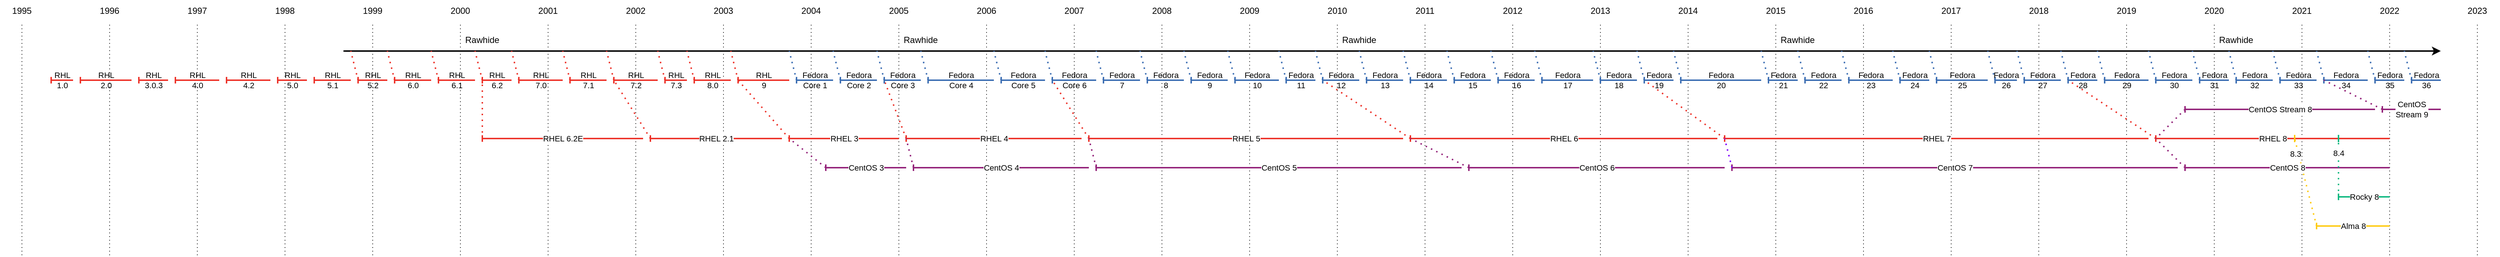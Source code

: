 <mxfile version="15.8.7" type="device"><diagram id="KVn2hXTOGZINq9h-7GHT" name="Page-2"><mxGraphModel dx="1301" dy="92" grid="1" gridSize="10" guides="1" tooltips="1" connect="1" arrows="1" fold="1" page="1" pageScale="1" pageWidth="1169" pageHeight="827" math="0" shadow="0"><root><mxCell id="7tStiXBaBhLa8-m_7606-0"/><mxCell id="7tStiXBaBhLa8-m_7606-1" parent="7tStiXBaBhLa8-m_7606-0"/><mxCell id="lLcdjCeJFwPvF0Hu37NN-223" value="" style="endArrow=none;dashed=1;html=1;dashPattern=1 3;strokeWidth=2;rounded=0;strokeColor=#ffcb12;" parent="7tStiXBaBhLa8-m_7606-1" edge="1"><mxGeometry width="50" height="50" relative="1" as="geometry"><mxPoint x="2460" y="680" as="sourcePoint"/><mxPoint x="2430" y="560" as="targetPoint"/></mxGeometry></mxCell><mxCell id="lLcdjCeJFwPvF0Hu37NN-224" value="8.3" style="edgeLabel;html=1;align=center;verticalAlign=middle;resizable=0;points=[];labelBackgroundColor=default;" parent="lLcdjCeJFwPvF0Hu37NN-223" vertex="1" connectable="0"><mxGeometry x="-0.22" y="1" relative="1" as="geometry"><mxPoint x="-17" y="-53" as="offset"/></mxGeometry></mxCell><mxCell id="lLcdjCeJFwPvF0Hu37NN-116" value="" style="endArrow=none;dashed=1;html=1;dashPattern=1 3;strokeWidth=2;rounded=0;strokeColor=#ed3229;" parent="7tStiXBaBhLa8-m_7606-1" edge="1"><mxGeometry width="50" height="50" relative="1" as="geometry"><mxPoint x="780" y="560" as="sourcePoint"/><mxPoint x="730" y="480" as="targetPoint"/></mxGeometry></mxCell><mxCell id="lLcdjCeJFwPvF0Hu37NN-114" value="" style="endArrow=none;dashed=1;html=1;dashPattern=1 3;strokeWidth=2;rounded=0;strokeColor=#ed3229;" parent="7tStiXBaBhLa8-m_7606-1" edge="1"><mxGeometry width="50" height="50" relative="1" as="geometry"><mxPoint x="530" y="560" as="sourcePoint"/><mxPoint x="500" y="480" as="targetPoint"/></mxGeometry></mxCell><mxCell id="7tStiXBaBhLa8-m_7606-2" value="" style="endArrow=none;dashed=1;html=1;rounded=0;strokeColor=#000000;strokeWidth=1;dashPattern=1 4;entryX=0.5;entryY=1;entryDx=0;entryDy=0;" parent="7tStiXBaBhLa8-m_7606-1" target="7tStiXBaBhLa8-m_7606-24" edge="1"><mxGeometry width="50" height="50" relative="1" as="geometry"><mxPoint x="40" y="720" as="sourcePoint"/><mxPoint x="40" y="440" as="targetPoint"/></mxGeometry></mxCell><mxCell id="7tStiXBaBhLa8-m_7606-3" value="" style="endArrow=none;dashed=1;html=1;rounded=0;strokeColor=#000000;strokeWidth=1;dashPattern=1 4;entryX=0.5;entryY=1;entryDx=0;entryDy=0;" parent="7tStiXBaBhLa8-m_7606-1" target="7tStiXBaBhLa8-m_7606-25" edge="1"><mxGeometry width="50" height="50" relative="1" as="geometry"><mxPoint x="160" y="720" as="sourcePoint"/><mxPoint x="160" y="440" as="targetPoint"/></mxGeometry></mxCell><mxCell id="7tStiXBaBhLa8-m_7606-4" value="" style="endArrow=none;dashed=1;html=1;rounded=0;strokeColor=#000000;strokeWidth=1;dashPattern=1 4;entryX=0.5;entryY=1;entryDx=0;entryDy=0;" parent="7tStiXBaBhLa8-m_7606-1" target="7tStiXBaBhLa8-m_7606-26" edge="1"><mxGeometry width="50" height="50" relative="1" as="geometry"><mxPoint x="280" y="720" as="sourcePoint"/><mxPoint x="280" y="440" as="targetPoint"/></mxGeometry></mxCell><mxCell id="7tStiXBaBhLa8-m_7606-5" value="" style="endArrow=none;dashed=1;html=1;rounded=0;strokeColor=#000000;strokeWidth=1;dashPattern=1 4;entryX=0.5;entryY=1;entryDx=0;entryDy=0;" parent="7tStiXBaBhLa8-m_7606-1" target="7tStiXBaBhLa8-m_7606-27" edge="1"><mxGeometry width="50" height="50" relative="1" as="geometry"><mxPoint x="400" y="720" as="sourcePoint"/><mxPoint x="400" y="440" as="targetPoint"/></mxGeometry></mxCell><mxCell id="7tStiXBaBhLa8-m_7606-6" value="" style="endArrow=none;dashed=1;html=1;rounded=0;strokeColor=#000000;strokeWidth=1;dashPattern=1 4;entryX=0.5;entryY=1;entryDx=0;entryDy=0;" parent="7tStiXBaBhLa8-m_7606-1" target="7tStiXBaBhLa8-m_7606-28" edge="1"><mxGeometry width="50" height="50" relative="1" as="geometry"><mxPoint x="520" y="720" as="sourcePoint"/><mxPoint x="520" y="440" as="targetPoint"/></mxGeometry></mxCell><mxCell id="7tStiXBaBhLa8-m_7606-7" value="" style="endArrow=none;dashed=1;html=1;rounded=0;strokeColor=#000000;strokeWidth=1;dashPattern=1 4;entryX=0.5;entryY=1;entryDx=0;entryDy=0;" parent="7tStiXBaBhLa8-m_7606-1" target="7tStiXBaBhLa8-m_7606-29" edge="1"><mxGeometry width="50" height="50" relative="1" as="geometry"><mxPoint x="640" y="720" as="sourcePoint"/><mxPoint x="640" y="440" as="targetPoint"/></mxGeometry></mxCell><mxCell id="7tStiXBaBhLa8-m_7606-8" value="" style="endArrow=none;dashed=1;html=1;rounded=0;strokeColor=#000000;strokeWidth=1;dashPattern=1 4;entryX=0.5;entryY=1;entryDx=0;entryDy=0;" parent="7tStiXBaBhLa8-m_7606-1" target="7tStiXBaBhLa8-m_7606-30" edge="1"><mxGeometry width="50" height="50" relative="1" as="geometry"><mxPoint x="760" y="720" as="sourcePoint"/><mxPoint x="760" y="440" as="targetPoint"/></mxGeometry></mxCell><mxCell id="7tStiXBaBhLa8-m_7606-9" value="" style="endArrow=none;dashed=1;html=1;rounded=0;strokeColor=#000000;strokeWidth=1;dashPattern=1 4;entryX=0.5;entryY=1;entryDx=0;entryDy=0;" parent="7tStiXBaBhLa8-m_7606-1" target="7tStiXBaBhLa8-m_7606-31" edge="1"><mxGeometry width="50" height="50" relative="1" as="geometry"><mxPoint x="880" y="720" as="sourcePoint"/><mxPoint x="880" y="440" as="targetPoint"/></mxGeometry></mxCell><mxCell id="7tStiXBaBhLa8-m_7606-10" value="" style="endArrow=none;dashed=1;html=1;rounded=0;strokeColor=#000000;strokeWidth=1;dashPattern=1 4;entryX=0.5;entryY=1;entryDx=0;entryDy=0;" parent="7tStiXBaBhLa8-m_7606-1" target="7tStiXBaBhLa8-m_7606-32" edge="1"><mxGeometry width="50" height="50" relative="1" as="geometry"><mxPoint x="1000" y="720" as="sourcePoint"/><mxPoint x="1000" y="440" as="targetPoint"/></mxGeometry></mxCell><mxCell id="7tStiXBaBhLa8-m_7606-11" value="" style="endArrow=none;dashed=1;html=1;rounded=0;strokeColor=#000000;strokeWidth=1;dashPattern=1 4;entryX=0.5;entryY=1;entryDx=0;entryDy=0;" parent="7tStiXBaBhLa8-m_7606-1" target="7tStiXBaBhLa8-m_7606-33" edge="1"><mxGeometry width="50" height="50" relative="1" as="geometry"><mxPoint x="1120" y="720" as="sourcePoint"/><mxPoint x="1120" y="440" as="targetPoint"/></mxGeometry></mxCell><mxCell id="7tStiXBaBhLa8-m_7606-12" value="" style="endArrow=none;dashed=1;html=1;rounded=0;strokeColor=#000000;strokeWidth=1;dashPattern=1 4;entryX=0.5;entryY=1;entryDx=0;entryDy=0;" parent="7tStiXBaBhLa8-m_7606-1" target="7tStiXBaBhLa8-m_7606-34" edge="1"><mxGeometry width="50" height="50" relative="1" as="geometry"><mxPoint x="1240" y="720" as="sourcePoint"/><mxPoint x="1240" y="440" as="targetPoint"/></mxGeometry></mxCell><mxCell id="7tStiXBaBhLa8-m_7606-13" value="" style="endArrow=none;dashed=1;html=1;rounded=0;strokeColor=#000000;strokeWidth=1;dashPattern=1 4;entryX=0.5;entryY=1;entryDx=0;entryDy=0;" parent="7tStiXBaBhLa8-m_7606-1" target="7tStiXBaBhLa8-m_7606-35" edge="1"><mxGeometry width="50" height="50" relative="1" as="geometry"><mxPoint x="1360" y="720" as="sourcePoint"/><mxPoint x="1360" y="440" as="targetPoint"/></mxGeometry></mxCell><mxCell id="7tStiXBaBhLa8-m_7606-14" value="" style="endArrow=none;dashed=1;html=1;rounded=0;strokeColor=#000000;strokeWidth=1;dashPattern=1 4;entryX=0.5;entryY=1;entryDx=0;entryDy=0;" parent="7tStiXBaBhLa8-m_7606-1" target="7tStiXBaBhLa8-m_7606-36" edge="1"><mxGeometry width="50" height="50" relative="1" as="geometry"><mxPoint x="1480" y="720" as="sourcePoint"/><mxPoint x="1480" y="440" as="targetPoint"/></mxGeometry></mxCell><mxCell id="7tStiXBaBhLa8-m_7606-15" value="" style="endArrow=none;dashed=1;html=1;rounded=0;strokeColor=#000000;strokeWidth=1;dashPattern=1 4;entryX=0.5;entryY=1;entryDx=0;entryDy=0;" parent="7tStiXBaBhLa8-m_7606-1" target="7tStiXBaBhLa8-m_7606-37" edge="1"><mxGeometry width="50" height="50" relative="1" as="geometry"><mxPoint x="1600" y="720" as="sourcePoint"/><mxPoint x="1600" y="440" as="targetPoint"/></mxGeometry></mxCell><mxCell id="7tStiXBaBhLa8-m_7606-16" value="" style="endArrow=none;dashed=1;html=1;rounded=0;strokeColor=#000000;strokeWidth=1;dashPattern=1 4;entryX=0.5;entryY=1;entryDx=0;entryDy=0;" parent="7tStiXBaBhLa8-m_7606-1" target="7tStiXBaBhLa8-m_7606-38" edge="1"><mxGeometry width="50" height="50" relative="1" as="geometry"><mxPoint x="1720" y="720" as="sourcePoint"/><mxPoint x="1720" y="440" as="targetPoint"/></mxGeometry></mxCell><mxCell id="7tStiXBaBhLa8-m_7606-17" value="" style="endArrow=none;dashed=1;html=1;rounded=0;strokeColor=#000000;strokeWidth=1;dashPattern=1 4;entryX=0.5;entryY=1;entryDx=0;entryDy=0;" parent="7tStiXBaBhLa8-m_7606-1" target="7tStiXBaBhLa8-m_7606-39" edge="1"><mxGeometry width="50" height="50" relative="1" as="geometry"><mxPoint x="1840" y="720" as="sourcePoint"/><mxPoint x="1840" y="440" as="targetPoint"/></mxGeometry></mxCell><mxCell id="7tStiXBaBhLa8-m_7606-18" value="" style="endArrow=none;dashed=1;html=1;rounded=0;strokeColor=#000000;strokeWidth=1;dashPattern=1 4;entryX=0.5;entryY=1;entryDx=0;entryDy=0;" parent="7tStiXBaBhLa8-m_7606-1" target="7tStiXBaBhLa8-m_7606-40" edge="1"><mxGeometry width="50" height="50" relative="1" as="geometry"><mxPoint x="1960" y="720" as="sourcePoint"/><mxPoint x="1960" y="440" as="targetPoint"/></mxGeometry></mxCell><mxCell id="7tStiXBaBhLa8-m_7606-19" value="" style="endArrow=none;dashed=1;html=1;rounded=0;strokeColor=#000000;strokeWidth=1;dashPattern=1 4;entryX=0.5;entryY=1;entryDx=0;entryDy=0;" parent="7tStiXBaBhLa8-m_7606-1" target="7tStiXBaBhLa8-m_7606-41" edge="1"><mxGeometry width="50" height="50" relative="1" as="geometry"><mxPoint x="2079.8" y="720" as="sourcePoint"/><mxPoint x="2080" y="400" as="targetPoint"/></mxGeometry></mxCell><mxCell id="7tStiXBaBhLa8-m_7606-20" value="" style="endArrow=none;dashed=1;html=1;rounded=0;strokeColor=#000000;strokeWidth=1;dashPattern=1 4;entryX=0.5;entryY=1;entryDx=0;entryDy=0;" parent="7tStiXBaBhLa8-m_7606-1" target="7tStiXBaBhLa8-m_7606-42" edge="1"><mxGeometry width="50" height="50" relative="1" as="geometry"><mxPoint x="2200" y="720" as="sourcePoint"/><mxPoint x="2200" y="400" as="targetPoint"/></mxGeometry></mxCell><mxCell id="7tStiXBaBhLa8-m_7606-21" value="" style="endArrow=none;dashed=1;html=1;rounded=0;strokeColor=#000000;strokeWidth=1;dashPattern=1 4;entryX=0.5;entryY=1;entryDx=0;entryDy=0;" parent="7tStiXBaBhLa8-m_7606-1" target="7tStiXBaBhLa8-m_7606-43" edge="1"><mxGeometry width="50" height="50" relative="1" as="geometry"><mxPoint x="2320" y="720" as="sourcePoint"/><mxPoint x="2320" y="400" as="targetPoint"/></mxGeometry></mxCell><mxCell id="7tStiXBaBhLa8-m_7606-22" value="" style="endArrow=none;dashed=1;html=1;rounded=0;strokeColor=#000000;strokeWidth=1;dashPattern=1 4;entryX=0.5;entryY=1;entryDx=0;entryDy=0;" parent="7tStiXBaBhLa8-m_7606-1" target="7tStiXBaBhLa8-m_7606-44" edge="1"><mxGeometry width="50" height="50" relative="1" as="geometry"><mxPoint x="2440" y="720" as="sourcePoint"/><mxPoint x="2440" y="400" as="targetPoint"/></mxGeometry></mxCell><mxCell id="7tStiXBaBhLa8-m_7606-23" value="" style="endArrow=none;dashed=1;html=1;rounded=0;strokeColor=#000000;strokeWidth=1;dashPattern=1 4;entryX=0.5;entryY=1;entryDx=0;entryDy=0;" parent="7tStiXBaBhLa8-m_7606-1" target="7tStiXBaBhLa8-m_7606-45" edge="1"><mxGeometry width="50" height="50" relative="1" as="geometry"><mxPoint x="2560" y="720" as="sourcePoint"/><mxPoint x="2560" y="400" as="targetPoint"/></mxGeometry></mxCell><mxCell id="7tStiXBaBhLa8-m_7606-24" value="2001" style="text;html=1;strokeColor=none;fillColor=none;align=center;verticalAlign=middle;whiteSpace=wrap;rounded=0;" parent="7tStiXBaBhLa8-m_7606-1" vertex="1"><mxGeometry x="10" y="370" width="60" height="30" as="geometry"/></mxCell><mxCell id="7tStiXBaBhLa8-m_7606-25" value="2002" style="text;html=1;strokeColor=none;fillColor=none;align=center;verticalAlign=middle;whiteSpace=wrap;rounded=0;" parent="7tStiXBaBhLa8-m_7606-1" vertex="1"><mxGeometry x="130" y="370" width="60" height="30" as="geometry"/></mxCell><mxCell id="7tStiXBaBhLa8-m_7606-26" value="2003" style="text;html=1;strokeColor=none;fillColor=none;align=center;verticalAlign=middle;whiteSpace=wrap;rounded=0;" parent="7tStiXBaBhLa8-m_7606-1" vertex="1"><mxGeometry x="250" y="370" width="60" height="30" as="geometry"/></mxCell><mxCell id="7tStiXBaBhLa8-m_7606-27" value="2004" style="text;html=1;strokeColor=none;fillColor=none;align=center;verticalAlign=middle;whiteSpace=wrap;rounded=0;" parent="7tStiXBaBhLa8-m_7606-1" vertex="1"><mxGeometry x="370" y="370" width="60" height="30" as="geometry"/></mxCell><mxCell id="7tStiXBaBhLa8-m_7606-28" value="2005" style="text;html=1;strokeColor=none;fillColor=none;align=center;verticalAlign=middle;whiteSpace=wrap;rounded=0;" parent="7tStiXBaBhLa8-m_7606-1" vertex="1"><mxGeometry x="490" y="370" width="60" height="30" as="geometry"/></mxCell><mxCell id="7tStiXBaBhLa8-m_7606-29" value="2006" style="text;html=1;strokeColor=none;fillColor=none;align=center;verticalAlign=middle;whiteSpace=wrap;rounded=0;" parent="7tStiXBaBhLa8-m_7606-1" vertex="1"><mxGeometry x="610" y="370" width="60" height="30" as="geometry"/></mxCell><mxCell id="7tStiXBaBhLa8-m_7606-30" value="2007" style="text;html=1;strokeColor=none;fillColor=none;align=center;verticalAlign=middle;whiteSpace=wrap;rounded=0;" parent="7tStiXBaBhLa8-m_7606-1" vertex="1"><mxGeometry x="730" y="370" width="60" height="30" as="geometry"/></mxCell><mxCell id="7tStiXBaBhLa8-m_7606-31" value="2008" style="text;html=1;strokeColor=none;fillColor=none;align=center;verticalAlign=middle;whiteSpace=wrap;rounded=0;" parent="7tStiXBaBhLa8-m_7606-1" vertex="1"><mxGeometry x="850" y="370" width="60" height="30" as="geometry"/></mxCell><mxCell id="7tStiXBaBhLa8-m_7606-32" value="2009" style="text;html=1;strokeColor=none;fillColor=none;align=center;verticalAlign=middle;whiteSpace=wrap;rounded=0;" parent="7tStiXBaBhLa8-m_7606-1" vertex="1"><mxGeometry x="970" y="370" width="60" height="30" as="geometry"/></mxCell><mxCell id="7tStiXBaBhLa8-m_7606-33" value="2010" style="text;html=1;strokeColor=none;fillColor=none;align=center;verticalAlign=middle;whiteSpace=wrap;rounded=0;" parent="7tStiXBaBhLa8-m_7606-1" vertex="1"><mxGeometry x="1090" y="370" width="60" height="30" as="geometry"/></mxCell><mxCell id="7tStiXBaBhLa8-m_7606-34" value="2011" style="text;html=1;strokeColor=none;fillColor=none;align=center;verticalAlign=middle;whiteSpace=wrap;rounded=0;" parent="7tStiXBaBhLa8-m_7606-1" vertex="1"><mxGeometry x="1210" y="370" width="60" height="30" as="geometry"/></mxCell><mxCell id="7tStiXBaBhLa8-m_7606-35" value="2012" style="text;html=1;strokeColor=none;fillColor=none;align=center;verticalAlign=middle;whiteSpace=wrap;rounded=0;" parent="7tStiXBaBhLa8-m_7606-1" vertex="1"><mxGeometry x="1330" y="370" width="60" height="30" as="geometry"/></mxCell><mxCell id="7tStiXBaBhLa8-m_7606-36" value="2013" style="text;html=1;strokeColor=none;fillColor=none;align=center;verticalAlign=middle;whiteSpace=wrap;rounded=0;" parent="7tStiXBaBhLa8-m_7606-1" vertex="1"><mxGeometry x="1450" y="370" width="60" height="30" as="geometry"/></mxCell><mxCell id="7tStiXBaBhLa8-m_7606-37" value="2014" style="text;html=1;strokeColor=none;fillColor=none;align=center;verticalAlign=middle;whiteSpace=wrap;rounded=0;" parent="7tStiXBaBhLa8-m_7606-1" vertex="1"><mxGeometry x="1570" y="370" width="60" height="30" as="geometry"/></mxCell><mxCell id="7tStiXBaBhLa8-m_7606-38" value="2015" style="text;html=1;strokeColor=none;fillColor=none;align=center;verticalAlign=middle;whiteSpace=wrap;rounded=0;" parent="7tStiXBaBhLa8-m_7606-1" vertex="1"><mxGeometry x="1690" y="370" width="60" height="30" as="geometry"/></mxCell><mxCell id="7tStiXBaBhLa8-m_7606-39" value="2016" style="text;html=1;strokeColor=none;fillColor=none;align=center;verticalAlign=middle;whiteSpace=wrap;rounded=0;" parent="7tStiXBaBhLa8-m_7606-1" vertex="1"><mxGeometry x="1810" y="370" width="60" height="30" as="geometry"/></mxCell><mxCell id="7tStiXBaBhLa8-m_7606-40" value="2017" style="text;html=1;strokeColor=none;fillColor=none;align=center;verticalAlign=middle;whiteSpace=wrap;rounded=0;" parent="7tStiXBaBhLa8-m_7606-1" vertex="1"><mxGeometry x="1930" y="370" width="60" height="30" as="geometry"/></mxCell><mxCell id="7tStiXBaBhLa8-m_7606-41" value="2018" style="text;html=1;strokeColor=none;fillColor=none;align=center;verticalAlign=middle;whiteSpace=wrap;rounded=0;" parent="7tStiXBaBhLa8-m_7606-1" vertex="1"><mxGeometry x="2050" y="370" width="60" height="30" as="geometry"/></mxCell><mxCell id="7tStiXBaBhLa8-m_7606-42" value="2019" style="text;html=1;strokeColor=none;fillColor=none;align=center;verticalAlign=middle;whiteSpace=wrap;rounded=0;" parent="7tStiXBaBhLa8-m_7606-1" vertex="1"><mxGeometry x="2170" y="370" width="60" height="30" as="geometry"/></mxCell><mxCell id="7tStiXBaBhLa8-m_7606-43" value="2020" style="text;html=1;strokeColor=none;fillColor=none;align=center;verticalAlign=middle;whiteSpace=wrap;rounded=0;" parent="7tStiXBaBhLa8-m_7606-1" vertex="1"><mxGeometry x="2290" y="370" width="60" height="30" as="geometry"/></mxCell><mxCell id="7tStiXBaBhLa8-m_7606-44" value="2021" style="text;html=1;strokeColor=none;fillColor=none;align=center;verticalAlign=middle;whiteSpace=wrap;rounded=0;" parent="7tStiXBaBhLa8-m_7606-1" vertex="1"><mxGeometry x="2410" y="370" width="60" height="30" as="geometry"/></mxCell><mxCell id="7tStiXBaBhLa8-m_7606-45" value="2022" style="text;html=1;strokeColor=none;fillColor=none;align=center;verticalAlign=middle;whiteSpace=wrap;rounded=0;" parent="7tStiXBaBhLa8-m_7606-1" vertex="1"><mxGeometry x="2530" y="370" width="60" height="30" as="geometry"/></mxCell><mxCell id="7tStiXBaBhLa8-m_7606-46" value="" style="endArrow=classic;html=1;rounded=0;strokeColor=#000000;strokeWidth=2;" parent="7tStiXBaBhLa8-m_7606-1" edge="1"><mxGeometry width="50" height="50" relative="1" as="geometry"><mxPoint x="-240" y="440" as="sourcePoint"/><mxPoint x="2630" y="440" as="targetPoint"/></mxGeometry></mxCell><mxCell id="7tStiXBaBhLa8-m_7606-47" value="" style="endArrow=none;dashed=1;html=1;rounded=0;strokeColor=#000000;strokeWidth=1;dashPattern=1 4;entryX=0.5;entryY=1;entryDx=0;entryDy=0;" parent="7tStiXBaBhLa8-m_7606-1" target="7tStiXBaBhLa8-m_7606-50" edge="1"><mxGeometry width="50" height="50" relative="1" as="geometry"><mxPoint x="-320" y="720" as="sourcePoint"/><mxPoint x="-320" y="440" as="targetPoint"/></mxGeometry></mxCell><mxCell id="7tStiXBaBhLa8-m_7606-48" value="" style="endArrow=none;dashed=1;html=1;rounded=0;strokeColor=#000000;strokeWidth=1;dashPattern=1 4;entryX=0.5;entryY=1;entryDx=0;entryDy=0;" parent="7tStiXBaBhLa8-m_7606-1" target="7tStiXBaBhLa8-m_7606-51" edge="1"><mxGeometry width="50" height="50" relative="1" as="geometry"><mxPoint x="-200" y="720" as="sourcePoint"/><mxPoint x="-200" y="440" as="targetPoint"/></mxGeometry></mxCell><mxCell id="7tStiXBaBhLa8-m_7606-49" value="" style="endArrow=none;dashed=1;html=1;rounded=0;strokeColor=#000000;strokeWidth=1;dashPattern=1 4;entryX=0.5;entryY=1;entryDx=0;entryDy=0;" parent="7tStiXBaBhLa8-m_7606-1" target="7tStiXBaBhLa8-m_7606-52" edge="1"><mxGeometry width="50" height="50" relative="1" as="geometry"><mxPoint x="-80" y="720" as="sourcePoint"/><mxPoint x="-80" y="440" as="targetPoint"/></mxGeometry></mxCell><mxCell id="7tStiXBaBhLa8-m_7606-50" value="1998" style="text;html=1;strokeColor=none;fillColor=none;align=center;verticalAlign=middle;whiteSpace=wrap;rounded=0;" parent="7tStiXBaBhLa8-m_7606-1" vertex="1"><mxGeometry x="-350" y="370" width="60" height="30" as="geometry"/></mxCell><mxCell id="7tStiXBaBhLa8-m_7606-51" value="1999" style="text;html=1;strokeColor=none;fillColor=none;align=center;verticalAlign=middle;whiteSpace=wrap;rounded=0;" parent="7tStiXBaBhLa8-m_7606-1" vertex="1"><mxGeometry x="-230" y="370" width="60" height="30" as="geometry"/></mxCell><mxCell id="7tStiXBaBhLa8-m_7606-52" value="2000" style="text;html=1;strokeColor=none;fillColor=none;align=center;verticalAlign=middle;whiteSpace=wrap;rounded=0;" parent="7tStiXBaBhLa8-m_7606-1" vertex="1"><mxGeometry x="-110" y="370" width="60" height="30" as="geometry"/></mxCell><mxCell id="lLcdjCeJFwPvF0Hu37NN-99" value="" style="endArrow=none;dashed=1;html=1;dashPattern=1 3;strokeWidth=2;rounded=0;strokeColor=#3c6eb3;" parent="7tStiXBaBhLa8-m_7606-1" edge="1"><mxGeometry width="50" height="50" relative="1" as="geometry"><mxPoint x="380" y="480" as="sourcePoint"/><mxPoint x="370" y="440" as="targetPoint"/></mxGeometry></mxCell><mxCell id="lLcdjCeJFwPvF0Hu37NN-100" value="" style="endArrow=none;dashed=1;html=1;dashPattern=1 3;strokeWidth=2;rounded=0;strokeColor=#3c6eb3;" parent="7tStiXBaBhLa8-m_7606-1" edge="1"><mxGeometry width="50" height="50" relative="1" as="geometry"><mxPoint x="440" y="480" as="sourcePoint"/><mxPoint x="430" y="440" as="targetPoint"/></mxGeometry></mxCell><mxCell id="lLcdjCeJFwPvF0Hu37NN-101" value="" style="endArrow=none;dashed=1;html=1;dashPattern=1 3;strokeWidth=2;rounded=0;strokeColor=#3c6eb3;" parent="7tStiXBaBhLa8-m_7606-1" edge="1"><mxGeometry width="50" height="50" relative="1" as="geometry"><mxPoint x="500" y="480" as="sourcePoint"/><mxPoint x="490" y="440" as="targetPoint"/></mxGeometry></mxCell><mxCell id="lLcdjCeJFwPvF0Hu37NN-102" value="Fedora&lt;br&gt;Core 1" style="endArrow=none;html=1;rounded=0;strokeColor=#3c6eb3;strokeWidth=2;endFill=0;startArrow=baseDash;startFill=0;labelBackgroundColor=none;" parent="7tStiXBaBhLa8-m_7606-1" edge="1"><mxGeometry width="50" height="50" relative="1" as="geometry"><mxPoint x="380" y="480" as="sourcePoint"/><mxPoint x="430" y="480" as="targetPoint"/></mxGeometry></mxCell><mxCell id="lLcdjCeJFwPvF0Hu37NN-103" value="Fedora&lt;br&gt;Core 2" style="endArrow=none;html=1;rounded=0;strokeColor=#3c6eb3;strokeWidth=2;startArrow=baseDash;startFill=0;endFill=0;labelBackgroundColor=none;" parent="7tStiXBaBhLa8-m_7606-1" edge="1"><mxGeometry width="50" height="50" relative="1" as="geometry"><mxPoint x="440" y="480" as="sourcePoint"/><mxPoint x="490" y="480" as="targetPoint"/></mxGeometry></mxCell><mxCell id="lLcdjCeJFwPvF0Hu37NN-104" value="Fedora&lt;br&gt;Core 3" style="endArrow=none;html=1;rounded=0;strokeColor=#3c6eb3;strokeWidth=2;startArrow=baseDash;startFill=0;endFill=0;labelBackgroundColor=none;" parent="7tStiXBaBhLa8-m_7606-1" edge="1"><mxGeometry width="50" height="50" relative="1" as="geometry"><mxPoint x="500" y="480" as="sourcePoint"/><mxPoint x="550" y="480" as="targetPoint"/></mxGeometry></mxCell><mxCell id="lLcdjCeJFwPvF0Hu37NN-105" value="" style="endArrow=none;dashed=1;html=1;dashPattern=1 3;strokeWidth=2;rounded=0;strokeColor=#3c6eb3;" parent="7tStiXBaBhLa8-m_7606-1" edge="1"><mxGeometry width="50" height="50" relative="1" as="geometry"><mxPoint x="560" y="480" as="sourcePoint"/><mxPoint x="550" y="440" as="targetPoint"/></mxGeometry></mxCell><mxCell id="lLcdjCeJFwPvF0Hu37NN-106" value="Fedora&lt;br&gt;Core 4" style="endArrow=none;html=1;rounded=0;strokeColor=#3c6eb3;strokeWidth=2;endFill=0;startArrow=baseDash;startFill=0;labelBackgroundColor=none;" parent="7tStiXBaBhLa8-m_7606-1" edge="1"><mxGeometry width="50" height="50" relative="1" as="geometry"><mxPoint x="560" y="480" as="sourcePoint"/><mxPoint x="650" y="480" as="targetPoint"/></mxGeometry></mxCell><mxCell id="lLcdjCeJFwPvF0Hu37NN-110" value="" style="endArrow=none;dashed=1;html=1;dashPattern=1 3;strokeWidth=2;rounded=0;strokeColor=#3c6eb3;" parent="7tStiXBaBhLa8-m_7606-1" edge="1"><mxGeometry width="50" height="50" relative="1" as="geometry"><mxPoint x="660" y="480" as="sourcePoint"/><mxPoint x="650" y="440" as="targetPoint"/></mxGeometry></mxCell><mxCell id="lLcdjCeJFwPvF0Hu37NN-111" value="Fedora&lt;br&gt;Core 5" style="endArrow=none;html=1;rounded=0;strokeColor=#3c6eb3;strokeWidth=2;endFill=0;startArrow=baseDash;startFill=0;labelBackgroundColor=none;" parent="7tStiXBaBhLa8-m_7606-1" edge="1"><mxGeometry width="50" height="50" relative="1" as="geometry"><mxPoint x="660" y="480" as="sourcePoint"/><mxPoint x="720" y="480" as="targetPoint"/></mxGeometry></mxCell><mxCell id="lLcdjCeJFwPvF0Hu37NN-112" value="" style="endArrow=none;dashed=1;html=1;dashPattern=1 3;strokeWidth=2;rounded=0;strokeColor=#3c6eb3;" parent="7tStiXBaBhLa8-m_7606-1" edge="1"><mxGeometry width="50" height="50" relative="1" as="geometry"><mxPoint x="730" y="480" as="sourcePoint"/><mxPoint x="720" y="440" as="targetPoint"/></mxGeometry></mxCell><mxCell id="lLcdjCeJFwPvF0Hu37NN-113" value="Fedora&lt;br&gt;Core 6" style="endArrow=none;html=1;rounded=0;strokeColor=#3c6eb3;strokeWidth=2;endFill=0;startArrow=baseDash;startFill=0;labelBackgroundColor=none;" parent="7tStiXBaBhLa8-m_7606-1" edge="1"><mxGeometry width="50" height="50" relative="1" as="geometry"><mxPoint x="730" y="480" as="sourcePoint"/><mxPoint x="790" y="480" as="targetPoint"/></mxGeometry></mxCell><mxCell id="lLcdjCeJFwPvF0Hu37NN-115" value="RHEL 4" style="endArrow=none;html=1;rounded=0;strokeColor=#ed3229;strokeWidth=2;endFill=0;startArrow=baseDash;startFill=0;" parent="7tStiXBaBhLa8-m_7606-1" edge="1"><mxGeometry width="50" height="50" relative="1" as="geometry"><mxPoint x="530" y="560" as="sourcePoint"/><mxPoint x="770" y="560" as="targetPoint"/></mxGeometry></mxCell><mxCell id="lLcdjCeJFwPvF0Hu37NN-117" value="RHEL 5" style="endArrow=none;html=1;rounded=0;strokeColor=#ed3229;strokeWidth=2;endFill=0;startArrow=baseDash;startFill=0;" parent="7tStiXBaBhLa8-m_7606-1" edge="1"><mxGeometry width="50" height="50" relative="1" as="geometry"><mxPoint x="780" y="560" as="sourcePoint"/><mxPoint x="1210" y="560" as="targetPoint"/></mxGeometry></mxCell><mxCell id="lLcdjCeJFwPvF0Hu37NN-118" value="" style="endArrow=none;dashed=1;html=1;dashPattern=1 3;strokeWidth=2;rounded=0;strokeColor=#ed3229;" parent="7tStiXBaBhLa8-m_7606-1" edge="1"><mxGeometry width="50" height="50" relative="1" as="geometry"><mxPoint x="1220" y="560" as="sourcePoint"/><mxPoint x="1100" y="480" as="targetPoint"/></mxGeometry></mxCell><mxCell id="lLcdjCeJFwPvF0Hu37NN-119" value="RHEL 6" style="endArrow=none;html=1;rounded=0;strokeColor=#ed3229;strokeWidth=2;endFill=0;startArrow=baseDash;startFill=0;" parent="7tStiXBaBhLa8-m_7606-1" edge="1"><mxGeometry width="50" height="50" relative="1" as="geometry"><mxPoint x="1220" y="560" as="sourcePoint"/><mxPoint x="1640" y="560" as="targetPoint"/></mxGeometry></mxCell><mxCell id="lLcdjCeJFwPvF0Hu37NN-120" value="" style="endArrow=none;dashed=1;html=1;dashPattern=1 3;strokeWidth=2;rounded=0;strokeColor=#ed3229;" parent="7tStiXBaBhLa8-m_7606-1" edge="1"><mxGeometry width="50" height="50" relative="1" as="geometry"><mxPoint x="1650" y="560" as="sourcePoint"/><mxPoint x="1540" y="480" as="targetPoint"/></mxGeometry></mxCell><mxCell id="lLcdjCeJFwPvF0Hu37NN-121" value="RHEL 7" style="endArrow=none;html=1;rounded=0;strokeColor=#ed3229;strokeWidth=2;endFill=0;startArrow=baseDash;startFill=0;" parent="7tStiXBaBhLa8-m_7606-1" edge="1"><mxGeometry width="50" height="50" relative="1" as="geometry"><mxPoint x="1650" y="560" as="sourcePoint"/><mxPoint x="2230" y="560" as="targetPoint"/></mxGeometry></mxCell><mxCell id="lLcdjCeJFwPvF0Hu37NN-122" value="" style="endArrow=none;dashed=1;html=1;dashPattern=1 3;strokeWidth=2;rounded=0;strokeColor=#ed3229;" parent="7tStiXBaBhLa8-m_7606-1" edge="1"><mxGeometry width="50" height="50" relative="1" as="geometry"><mxPoint x="2240" y="560" as="sourcePoint"/><mxPoint x="2120" y="480" as="targetPoint"/><Array as="points"/></mxGeometry></mxCell><mxCell id="lLcdjCeJFwPvF0Hu37NN-123" value="RHEL 8" style="endArrow=none;html=1;rounded=0;strokeColor=#ed3229;strokeWidth=2;endFill=0;startArrow=baseDash;startFill=0;" parent="7tStiXBaBhLa8-m_7606-1" edge="1"><mxGeometry width="50" height="50" relative="1" as="geometry"><mxPoint x="2240" y="560" as="sourcePoint"/><mxPoint x="2560" y="560" as="targetPoint"/></mxGeometry></mxCell><mxCell id="lLcdjCeJFwPvF0Hu37NN-140" value="" style="endArrow=none;dashed=1;html=1;dashPattern=1 3;strokeWidth=2;rounded=0;strokeColor=#3c6eb3;" parent="7tStiXBaBhLa8-m_7606-1" edge="1"><mxGeometry width="50" height="50" relative="1" as="geometry"><mxPoint x="800" y="480" as="sourcePoint"/><mxPoint x="790" y="440" as="targetPoint"/></mxGeometry></mxCell><mxCell id="lLcdjCeJFwPvF0Hu37NN-141" value="Fedora&lt;br&gt;7" style="endArrow=none;html=1;rounded=0;strokeColor=#3c6eb3;strokeWidth=2;endFill=0;startArrow=baseDash;startFill=0;labelBackgroundColor=none;" parent="7tStiXBaBhLa8-m_7606-1" edge="1"><mxGeometry width="50" height="50" relative="1" as="geometry"><mxPoint x="800" y="480" as="sourcePoint"/><mxPoint x="850" y="480" as="targetPoint"/></mxGeometry></mxCell><mxCell id="lLcdjCeJFwPvF0Hu37NN-142" value="" style="endArrow=none;dashed=1;html=1;dashPattern=1 3;strokeWidth=2;rounded=0;strokeColor=#3c6eb3;" parent="7tStiXBaBhLa8-m_7606-1" edge="1"><mxGeometry width="50" height="50" relative="1" as="geometry"><mxPoint x="860" y="480" as="sourcePoint"/><mxPoint x="850" y="440" as="targetPoint"/></mxGeometry></mxCell><mxCell id="lLcdjCeJFwPvF0Hu37NN-143" value="Fedora&lt;br&gt;8" style="endArrow=none;html=1;rounded=0;strokeColor=#3c6eb3;strokeWidth=2;endFill=0;startArrow=baseDash;startFill=0;labelBackgroundColor=none;" parent="7tStiXBaBhLa8-m_7606-1" edge="1"><mxGeometry width="50" height="50" relative="1" as="geometry"><mxPoint x="860" y="480" as="sourcePoint"/><mxPoint x="910" y="480" as="targetPoint"/></mxGeometry></mxCell><mxCell id="lLcdjCeJFwPvF0Hu37NN-144" value="" style="endArrow=none;dashed=1;html=1;dashPattern=1 3;strokeWidth=2;rounded=0;strokeColor=#3c6eb3;" parent="7tStiXBaBhLa8-m_7606-1" edge="1"><mxGeometry width="50" height="50" relative="1" as="geometry"><mxPoint x="920" y="480" as="sourcePoint"/><mxPoint x="910" y="440" as="targetPoint"/></mxGeometry></mxCell><mxCell id="lLcdjCeJFwPvF0Hu37NN-145" value="Fedora&lt;br&gt;9" style="endArrow=none;html=1;rounded=0;strokeColor=#3c6eb3;strokeWidth=2;endFill=0;startArrow=baseDash;startFill=0;labelBackgroundColor=none;" parent="7tStiXBaBhLa8-m_7606-1" edge="1"><mxGeometry width="50" height="50" relative="1" as="geometry"><mxPoint x="920" y="480" as="sourcePoint"/><mxPoint x="970" y="480" as="targetPoint"/></mxGeometry></mxCell><mxCell id="lLcdjCeJFwPvF0Hu37NN-146" value="" style="endArrow=none;dashed=1;html=1;dashPattern=1 3;strokeWidth=2;rounded=0;strokeColor=#3c6eb3;" parent="7tStiXBaBhLa8-m_7606-1" edge="1"><mxGeometry width="50" height="50" relative="1" as="geometry"><mxPoint x="980" y="480" as="sourcePoint"/><mxPoint x="970" y="440" as="targetPoint"/></mxGeometry></mxCell><mxCell id="lLcdjCeJFwPvF0Hu37NN-147" value="Fedora&lt;br&gt;10" style="endArrow=none;html=1;rounded=0;strokeColor=#3c6eb3;strokeWidth=2;endFill=0;startArrow=baseDash;startFill=0;labelBackgroundColor=none;" parent="7tStiXBaBhLa8-m_7606-1" edge="1"><mxGeometry width="50" height="50" relative="1" as="geometry"><mxPoint x="980" y="480" as="sourcePoint"/><mxPoint x="1040" y="480" as="targetPoint"/></mxGeometry></mxCell><mxCell id="lLcdjCeJFwPvF0Hu37NN-148" value="" style="endArrow=none;dashed=1;html=1;dashPattern=1 3;strokeWidth=2;rounded=0;strokeColor=#3c6eb3;" parent="7tStiXBaBhLa8-m_7606-1" edge="1"><mxGeometry width="50" height="50" relative="1" as="geometry"><mxPoint x="1050" y="480" as="sourcePoint"/><mxPoint x="1040" y="440" as="targetPoint"/></mxGeometry></mxCell><mxCell id="lLcdjCeJFwPvF0Hu37NN-149" value="Fedora&lt;br&gt;11" style="endArrow=none;html=1;rounded=0;strokeColor=#3c6eb3;strokeWidth=2;endFill=0;startArrow=baseDash;startFill=0;labelBackgroundColor=none;" parent="7tStiXBaBhLa8-m_7606-1" edge="1"><mxGeometry width="50" height="50" relative="1" as="geometry"><mxPoint x="1050" y="480" as="sourcePoint"/><mxPoint x="1090" y="480" as="targetPoint"/></mxGeometry></mxCell><mxCell id="lLcdjCeJFwPvF0Hu37NN-150" value="" style="endArrow=none;dashed=1;html=1;dashPattern=1 3;strokeWidth=2;rounded=0;strokeColor=#3c6eb3;" parent="7tStiXBaBhLa8-m_7606-1" edge="1"><mxGeometry width="50" height="50" relative="1" as="geometry"><mxPoint x="1100" y="480" as="sourcePoint"/><mxPoint x="1090" y="440" as="targetPoint"/></mxGeometry></mxCell><mxCell id="lLcdjCeJFwPvF0Hu37NN-151" value="Fedora&lt;br&gt;12" style="endArrow=none;html=1;rounded=0;strokeColor=#3c6eb3;strokeWidth=2;endFill=0;startArrow=baseDash;startFill=0;labelBackgroundColor=none;" parent="7tStiXBaBhLa8-m_7606-1" edge="1"><mxGeometry width="50" height="50" relative="1" as="geometry"><mxPoint x="1100" y="480" as="sourcePoint"/><mxPoint x="1150" y="480" as="targetPoint"/></mxGeometry></mxCell><mxCell id="lLcdjCeJFwPvF0Hu37NN-152" value="" style="endArrow=none;dashed=1;html=1;dashPattern=1 3;strokeWidth=2;rounded=0;strokeColor=#3c6eb3;" parent="7tStiXBaBhLa8-m_7606-1" edge="1"><mxGeometry width="50" height="50" relative="1" as="geometry"><mxPoint x="1160" y="480" as="sourcePoint"/><mxPoint x="1150" y="440" as="targetPoint"/></mxGeometry></mxCell><mxCell id="lLcdjCeJFwPvF0Hu37NN-153" value="Fedora&lt;br&gt;13" style="endArrow=none;html=1;rounded=0;strokeColor=#3c6eb3;strokeWidth=2;endFill=0;startArrow=baseDash;startFill=0;labelBackgroundColor=none;" parent="7tStiXBaBhLa8-m_7606-1" edge="1"><mxGeometry width="50" height="50" relative="1" as="geometry"><mxPoint x="1160" y="480" as="sourcePoint"/><mxPoint x="1210" y="480" as="targetPoint"/></mxGeometry></mxCell><mxCell id="lLcdjCeJFwPvF0Hu37NN-158" value="" style="endArrow=none;dashed=1;html=1;dashPattern=1 3;strokeWidth=2;rounded=0;strokeColor=#3c6eb3;" parent="7tStiXBaBhLa8-m_7606-1" edge="1"><mxGeometry width="50" height="50" relative="1" as="geometry"><mxPoint x="1220" y="480" as="sourcePoint"/><mxPoint x="1210" y="440" as="targetPoint"/></mxGeometry></mxCell><mxCell id="lLcdjCeJFwPvF0Hu37NN-159" value="Fedora&lt;br&gt;14" style="endArrow=none;html=1;rounded=0;strokeColor=#3c6eb3;strokeWidth=2;endFill=0;startArrow=baseDash;startFill=0;labelBackgroundColor=none;" parent="7tStiXBaBhLa8-m_7606-1" edge="1"><mxGeometry width="50" height="50" relative="1" as="geometry"><mxPoint x="1220" y="480" as="sourcePoint"/><mxPoint x="1270" y="480" as="targetPoint"/></mxGeometry></mxCell><mxCell id="lLcdjCeJFwPvF0Hu37NN-160" value="" style="endArrow=none;dashed=1;html=1;dashPattern=1 3;strokeWidth=2;rounded=0;strokeColor=#3c6eb3;" parent="7tStiXBaBhLa8-m_7606-1" edge="1"><mxGeometry width="50" height="50" relative="1" as="geometry"><mxPoint x="1280" y="480" as="sourcePoint"/><mxPoint x="1270" y="440" as="targetPoint"/></mxGeometry></mxCell><mxCell id="lLcdjCeJFwPvF0Hu37NN-161" value="Fedora&lt;br&gt;15" style="endArrow=none;html=1;rounded=0;strokeColor=#3c6eb3;strokeWidth=2;endFill=0;startArrow=baseDash;startFill=0;labelBackgroundColor=none;" parent="7tStiXBaBhLa8-m_7606-1" edge="1"><mxGeometry width="50" height="50" relative="1" as="geometry"><mxPoint x="1280" y="480" as="sourcePoint"/><mxPoint x="1330" y="480" as="targetPoint"/></mxGeometry></mxCell><mxCell id="lLcdjCeJFwPvF0Hu37NN-162" value="" style="endArrow=none;dashed=1;html=1;dashPattern=1 3;strokeWidth=2;rounded=0;strokeColor=#3c6eb3;" parent="7tStiXBaBhLa8-m_7606-1" edge="1"><mxGeometry width="50" height="50" relative="1" as="geometry"><mxPoint x="1340" y="480" as="sourcePoint"/><mxPoint x="1330" y="440" as="targetPoint"/></mxGeometry></mxCell><mxCell id="lLcdjCeJFwPvF0Hu37NN-163" value="Fedora&lt;br&gt;16" style="endArrow=none;html=1;rounded=0;strokeColor=#3c6eb3;strokeWidth=2;endFill=0;startArrow=baseDash;startFill=0;labelBackgroundColor=none;" parent="7tStiXBaBhLa8-m_7606-1" edge="1"><mxGeometry width="50" height="50" relative="1" as="geometry"><mxPoint x="1340" y="480" as="sourcePoint"/><mxPoint x="1390" y="480" as="targetPoint"/></mxGeometry></mxCell><mxCell id="lLcdjCeJFwPvF0Hu37NN-164" value="" style="endArrow=none;dashed=1;html=1;dashPattern=1 3;strokeWidth=2;rounded=0;strokeColor=#3c6eb3;" parent="7tStiXBaBhLa8-m_7606-1" edge="1"><mxGeometry width="50" height="50" relative="1" as="geometry"><mxPoint x="1400" y="480" as="sourcePoint"/><mxPoint x="1390" y="440" as="targetPoint"/></mxGeometry></mxCell><mxCell id="lLcdjCeJFwPvF0Hu37NN-165" value="Fedora&lt;br&gt;17" style="endArrow=none;html=1;rounded=0;strokeColor=#3c6eb3;strokeWidth=2;endFill=0;startArrow=baseDash;startFill=0;labelBackgroundColor=none;" parent="7tStiXBaBhLa8-m_7606-1" edge="1"><mxGeometry width="50" height="50" relative="1" as="geometry"><mxPoint x="1400" y="480" as="sourcePoint"/><mxPoint x="1470" y="480" as="targetPoint"/></mxGeometry></mxCell><mxCell id="lLcdjCeJFwPvF0Hu37NN-166" value="" style="endArrow=none;dashed=1;html=1;dashPattern=1 3;strokeWidth=2;rounded=0;strokeColor=#3c6eb3;" parent="7tStiXBaBhLa8-m_7606-1" edge="1"><mxGeometry width="50" height="50" relative="1" as="geometry"><mxPoint x="1480" y="480" as="sourcePoint"/><mxPoint x="1470" y="440" as="targetPoint"/></mxGeometry></mxCell><mxCell id="lLcdjCeJFwPvF0Hu37NN-167" value="Fedora&lt;br&gt;18" style="endArrow=none;html=1;rounded=0;strokeColor=#3c6eb3;strokeWidth=2;endFill=0;startArrow=baseDash;startFill=0;labelBackgroundColor=none;" parent="7tStiXBaBhLa8-m_7606-1" edge="1"><mxGeometry width="50" height="50" relative="1" as="geometry"><mxPoint x="1480" y="480" as="sourcePoint"/><mxPoint x="1530" y="480" as="targetPoint"/></mxGeometry></mxCell><mxCell id="lLcdjCeJFwPvF0Hu37NN-168" value="" style="endArrow=none;dashed=1;html=1;dashPattern=1 3;strokeWidth=2;rounded=0;strokeColor=#3c6eb3;" parent="7tStiXBaBhLa8-m_7606-1" edge="1"><mxGeometry width="50" height="50" relative="1" as="geometry"><mxPoint x="1540" y="480" as="sourcePoint"/><mxPoint x="1530" y="440" as="targetPoint"/></mxGeometry></mxCell><mxCell id="lLcdjCeJFwPvF0Hu37NN-169" value="Fedora&lt;br&gt;19" style="endArrow=none;html=1;rounded=0;strokeColor=#3c6eb3;strokeWidth=2;endFill=0;startArrow=baseDash;startFill=0;labelBackgroundColor=none;" parent="7tStiXBaBhLa8-m_7606-1" edge="1"><mxGeometry width="50" height="50" relative="1" as="geometry"><mxPoint x="1540" y="480" as="sourcePoint"/><mxPoint x="1580" y="480" as="targetPoint"/></mxGeometry></mxCell><mxCell id="lLcdjCeJFwPvF0Hu37NN-170" value="" style="endArrow=none;dashed=1;html=1;dashPattern=1 3;strokeWidth=2;rounded=0;strokeColor=#3c6eb3;" parent="7tStiXBaBhLa8-m_7606-1" edge="1"><mxGeometry width="50" height="50" relative="1" as="geometry"><mxPoint x="1590" y="480" as="sourcePoint"/><mxPoint x="1580" y="440" as="targetPoint"/></mxGeometry></mxCell><mxCell id="lLcdjCeJFwPvF0Hu37NN-171" value="Fedora&lt;br&gt;20" style="endArrow=none;html=1;rounded=0;strokeColor=#3c6eb3;strokeWidth=2;endFill=0;startArrow=baseDash;startFill=0;labelBackgroundColor=none;" parent="7tStiXBaBhLa8-m_7606-1" edge="1"><mxGeometry width="50" height="50" relative="1" as="geometry"><mxPoint x="1590" y="480" as="sourcePoint"/><mxPoint x="1700" y="480" as="targetPoint"/></mxGeometry></mxCell><mxCell id="lLcdjCeJFwPvF0Hu37NN-172" value="" style="endArrow=none;dashed=1;html=1;dashPattern=1 3;strokeWidth=2;rounded=0;strokeColor=#3c6eb3;" parent="7tStiXBaBhLa8-m_7606-1" edge="1"><mxGeometry width="50" height="50" relative="1" as="geometry"><mxPoint x="1710" y="480" as="sourcePoint"/><mxPoint x="1700" y="440" as="targetPoint"/></mxGeometry></mxCell><mxCell id="lLcdjCeJFwPvF0Hu37NN-173" value="Fedora&lt;br&gt;21" style="endArrow=none;html=1;rounded=0;strokeColor=#3c6eb3;strokeWidth=2;endFill=0;startArrow=baseDash;startFill=0;labelBackgroundColor=none;" parent="7tStiXBaBhLa8-m_7606-1" edge="1"><mxGeometry width="50" height="50" relative="1" as="geometry"><mxPoint x="1710" y="480" as="sourcePoint"/><mxPoint x="1750" y="480" as="targetPoint"/></mxGeometry></mxCell><mxCell id="lLcdjCeJFwPvF0Hu37NN-174" value="" style="endArrow=none;dashed=1;html=1;dashPattern=1 3;strokeWidth=2;rounded=0;strokeColor=#3c6eb3;" parent="7tStiXBaBhLa8-m_7606-1" edge="1"><mxGeometry width="50" height="50" relative="1" as="geometry"><mxPoint x="1760" y="480" as="sourcePoint"/><mxPoint x="1750" y="440" as="targetPoint"/></mxGeometry></mxCell><mxCell id="lLcdjCeJFwPvF0Hu37NN-175" value="Fedora&lt;br&gt;22" style="endArrow=none;html=1;rounded=0;strokeColor=#3c6eb3;strokeWidth=2;endFill=0;startArrow=baseDash;startFill=0;labelBackgroundColor=none;" parent="7tStiXBaBhLa8-m_7606-1" edge="1"><mxGeometry width="50" height="50" relative="1" as="geometry"><mxPoint x="1760" y="480" as="sourcePoint"/><mxPoint x="1810" y="480" as="targetPoint"/></mxGeometry></mxCell><mxCell id="lLcdjCeJFwPvF0Hu37NN-176" value="" style="endArrow=none;dashed=1;html=1;dashPattern=1 3;strokeWidth=2;rounded=0;strokeColor=#3c6eb3;" parent="7tStiXBaBhLa8-m_7606-1" edge="1"><mxGeometry width="50" height="50" relative="1" as="geometry"><mxPoint x="1820" y="480" as="sourcePoint"/><mxPoint x="1810" y="440" as="targetPoint"/></mxGeometry></mxCell><mxCell id="lLcdjCeJFwPvF0Hu37NN-177" value="Fedora&lt;br&gt;23" style="endArrow=none;html=1;rounded=0;strokeColor=#3c6eb3;strokeWidth=2;endFill=0;startArrow=baseDash;startFill=0;labelBackgroundColor=none;" parent="7tStiXBaBhLa8-m_7606-1" edge="1"><mxGeometry width="50" height="50" relative="1" as="geometry"><mxPoint x="1820" y="480" as="sourcePoint"/><mxPoint x="1880" y="480" as="targetPoint"/></mxGeometry></mxCell><mxCell id="lLcdjCeJFwPvF0Hu37NN-178" value="" style="endArrow=none;dashed=1;html=1;dashPattern=1 3;strokeWidth=2;rounded=0;strokeColor=#3c6eb3;" parent="7tStiXBaBhLa8-m_7606-1" edge="1"><mxGeometry width="50" height="50" relative="1" as="geometry"><mxPoint x="1890" y="480" as="sourcePoint"/><mxPoint x="1880" y="440" as="targetPoint"/></mxGeometry></mxCell><mxCell id="lLcdjCeJFwPvF0Hu37NN-179" value="Fedora&lt;br&gt;24" style="endArrow=none;html=1;rounded=0;strokeColor=#3c6eb3;strokeWidth=2;endFill=0;startArrow=baseDash;startFill=0;labelBackgroundColor=none;" parent="7tStiXBaBhLa8-m_7606-1" edge="1"><mxGeometry width="50" height="50" relative="1" as="geometry"><mxPoint x="1890" y="480" as="sourcePoint"/><mxPoint x="1930" y="480" as="targetPoint"/></mxGeometry></mxCell><mxCell id="lLcdjCeJFwPvF0Hu37NN-180" value="" style="endArrow=none;dashed=1;html=1;dashPattern=1 3;strokeWidth=2;rounded=0;strokeColor=#3c6eb3;" parent="7tStiXBaBhLa8-m_7606-1" edge="1"><mxGeometry width="50" height="50" relative="1" as="geometry"><mxPoint x="1940" y="480" as="sourcePoint"/><mxPoint x="1930" y="440" as="targetPoint"/></mxGeometry></mxCell><mxCell id="lLcdjCeJFwPvF0Hu37NN-181" value="Fedora&lt;br&gt;25" style="endArrow=none;html=1;rounded=0;strokeColor=#3c6eb3;strokeWidth=2;endFill=0;startArrow=baseDash;startFill=0;labelBackgroundColor=none;" parent="7tStiXBaBhLa8-m_7606-1" edge="1"><mxGeometry width="50" height="50" relative="1" as="geometry"><mxPoint x="1940" y="480" as="sourcePoint"/><mxPoint x="2010" y="480" as="targetPoint"/></mxGeometry></mxCell><mxCell id="lLcdjCeJFwPvF0Hu37NN-182" value="" style="endArrow=none;dashed=1;html=1;dashPattern=1 3;strokeWidth=2;rounded=0;strokeColor=#3c6eb3;" parent="7tStiXBaBhLa8-m_7606-1" edge="1"><mxGeometry width="50" height="50" relative="1" as="geometry"><mxPoint x="2020" y="480" as="sourcePoint"/><mxPoint x="2010" y="440" as="targetPoint"/></mxGeometry></mxCell><mxCell id="lLcdjCeJFwPvF0Hu37NN-183" value="Fedora&lt;br&gt;26" style="endArrow=none;html=1;rounded=0;strokeColor=#3c6eb3;strokeWidth=2;endFill=0;startArrow=baseDash;startFill=0;labelBackgroundColor=none;" parent="7tStiXBaBhLa8-m_7606-1" edge="1"><mxGeometry width="50" height="50" relative="1" as="geometry"><mxPoint x="2020" y="480" as="sourcePoint"/><mxPoint x="2050" y="480" as="targetPoint"/></mxGeometry></mxCell><mxCell id="lLcdjCeJFwPvF0Hu37NN-184" value="" style="endArrow=none;dashed=1;html=1;dashPattern=1 3;strokeWidth=2;rounded=0;strokeColor=#3c6eb3;" parent="7tStiXBaBhLa8-m_7606-1" edge="1"><mxGeometry width="50" height="50" relative="1" as="geometry"><mxPoint x="2060" y="480" as="sourcePoint"/><mxPoint x="2050" y="440" as="targetPoint"/></mxGeometry></mxCell><mxCell id="lLcdjCeJFwPvF0Hu37NN-185" value="Fedora&lt;br&gt;27" style="endArrow=none;html=1;rounded=0;strokeColor=#3c6eb3;strokeWidth=2;endFill=0;startArrow=baseDash;startFill=0;labelBackgroundColor=none;" parent="7tStiXBaBhLa8-m_7606-1" edge="1"><mxGeometry width="50" height="50" relative="1" as="geometry"><mxPoint x="2060" y="480" as="sourcePoint"/><mxPoint x="2110" y="480" as="targetPoint"/></mxGeometry></mxCell><mxCell id="lLcdjCeJFwPvF0Hu37NN-186" value="" style="endArrow=none;dashed=1;html=1;dashPattern=1 3;strokeWidth=2;rounded=0;strokeColor=#3c6eb3;" parent="7tStiXBaBhLa8-m_7606-1" edge="1"><mxGeometry width="50" height="50" relative="1" as="geometry"><mxPoint x="2120" y="480" as="sourcePoint"/><mxPoint x="2110" y="440" as="targetPoint"/></mxGeometry></mxCell><mxCell id="lLcdjCeJFwPvF0Hu37NN-187" value="Fedora&lt;br&gt;28" style="endArrow=none;html=1;rounded=0;strokeColor=#3c6eb3;strokeWidth=2;endFill=0;startArrow=baseDash;startFill=0;labelBackgroundColor=none;" parent="7tStiXBaBhLa8-m_7606-1" edge="1"><mxGeometry width="50" height="50" relative="1" as="geometry"><mxPoint x="2120" y="480" as="sourcePoint"/><mxPoint x="2160" y="480" as="targetPoint"/></mxGeometry></mxCell><mxCell id="lLcdjCeJFwPvF0Hu37NN-188" value="" style="endArrow=none;dashed=1;html=1;dashPattern=1 3;strokeWidth=2;rounded=0;strokeColor=#3c6eb3;" parent="7tStiXBaBhLa8-m_7606-1" edge="1"><mxGeometry width="50" height="50" relative="1" as="geometry"><mxPoint x="2170" y="480" as="sourcePoint"/><mxPoint x="2160" y="440" as="targetPoint"/></mxGeometry></mxCell><mxCell id="lLcdjCeJFwPvF0Hu37NN-189" value="Fedora&lt;br&gt;29" style="endArrow=none;html=1;rounded=0;strokeColor=#3c6eb3;strokeWidth=2;endFill=0;startArrow=baseDash;startFill=0;labelBackgroundColor=none;" parent="7tStiXBaBhLa8-m_7606-1" edge="1"><mxGeometry width="50" height="50" relative="1" as="geometry"><mxPoint x="2170" y="480" as="sourcePoint"/><mxPoint x="2230" y="480" as="targetPoint"/></mxGeometry></mxCell><mxCell id="lLcdjCeJFwPvF0Hu37NN-190" value="" style="endArrow=none;dashed=1;html=1;dashPattern=1 3;strokeWidth=2;rounded=0;strokeColor=#3c6eb3;" parent="7tStiXBaBhLa8-m_7606-1" edge="1"><mxGeometry width="50" height="50" relative="1" as="geometry"><mxPoint x="2240" y="480" as="sourcePoint"/><mxPoint x="2230" y="440" as="targetPoint"/></mxGeometry></mxCell><mxCell id="lLcdjCeJFwPvF0Hu37NN-191" value="Fedora&lt;br&gt;30" style="endArrow=none;html=1;rounded=0;strokeColor=#3c6eb3;strokeWidth=2;endFill=0;startArrow=baseDash;startFill=0;labelBackgroundColor=none;" parent="7tStiXBaBhLa8-m_7606-1" edge="1"><mxGeometry width="50" height="50" relative="1" as="geometry"><mxPoint x="2240" y="480" as="sourcePoint"/><mxPoint x="2290" y="480" as="targetPoint"/></mxGeometry></mxCell><mxCell id="lLcdjCeJFwPvF0Hu37NN-192" value="" style="endArrow=none;dashed=1;html=1;dashPattern=1 3;strokeWidth=2;rounded=0;strokeColor=#3c6eb3;" parent="7tStiXBaBhLa8-m_7606-1" edge="1"><mxGeometry width="50" height="50" relative="1" as="geometry"><mxPoint x="2300" y="480" as="sourcePoint"/><mxPoint x="2290" y="440" as="targetPoint"/></mxGeometry></mxCell><mxCell id="lLcdjCeJFwPvF0Hu37NN-193" value="Fedora&lt;br&gt;31" style="endArrow=none;html=1;rounded=0;strokeColor=#3c6eb3;strokeWidth=2;endFill=0;startArrow=baseDash;startFill=0;labelBackgroundColor=none;" parent="7tStiXBaBhLa8-m_7606-1" edge="1"><mxGeometry width="50" height="50" relative="1" as="geometry"><mxPoint x="2300" y="480" as="sourcePoint"/><mxPoint x="2340" y="480" as="targetPoint"/></mxGeometry></mxCell><mxCell id="lLcdjCeJFwPvF0Hu37NN-194" value="" style="endArrow=none;dashed=1;html=1;dashPattern=1 3;strokeWidth=2;rounded=0;strokeColor=#3c6eb3;" parent="7tStiXBaBhLa8-m_7606-1" edge="1"><mxGeometry width="50" height="50" relative="1" as="geometry"><mxPoint x="2350" y="480" as="sourcePoint"/><mxPoint x="2340" y="440" as="targetPoint"/></mxGeometry></mxCell><mxCell id="lLcdjCeJFwPvF0Hu37NN-195" value="Fedora&lt;br&gt;32" style="endArrow=none;html=1;rounded=0;strokeColor=#3c6eb3;strokeWidth=2;endFill=0;startArrow=baseDash;startFill=0;labelBackgroundColor=none;" parent="7tStiXBaBhLa8-m_7606-1" edge="1"><mxGeometry width="50" height="50" relative="1" as="geometry"><mxPoint x="2350" y="480" as="sourcePoint"/><mxPoint x="2400" y="480" as="targetPoint"/></mxGeometry></mxCell><mxCell id="lLcdjCeJFwPvF0Hu37NN-196" value="" style="endArrow=none;dashed=1;html=1;dashPattern=1 3;strokeWidth=2;rounded=0;strokeColor=#3c6eb3;" parent="7tStiXBaBhLa8-m_7606-1" edge="1"><mxGeometry width="50" height="50" relative="1" as="geometry"><mxPoint x="2410" y="480" as="sourcePoint"/><mxPoint x="2400" y="440" as="targetPoint"/></mxGeometry></mxCell><mxCell id="lLcdjCeJFwPvF0Hu37NN-197" value="Fedora&lt;br&gt;33" style="endArrow=none;html=1;rounded=0;strokeColor=#3c6eb3;strokeWidth=2;endFill=0;startArrow=baseDash;startFill=0;labelBackgroundColor=none;" parent="7tStiXBaBhLa8-m_7606-1" edge="1"><mxGeometry width="50" height="50" relative="1" as="geometry"><mxPoint x="2410" y="480" as="sourcePoint"/><mxPoint x="2460" y="480" as="targetPoint"/></mxGeometry></mxCell><mxCell id="lLcdjCeJFwPvF0Hu37NN-198" value="" style="endArrow=none;dashed=1;html=1;dashPattern=1 3;strokeWidth=2;rounded=0;strokeColor=#3c6eb3;" parent="7tStiXBaBhLa8-m_7606-1" edge="1"><mxGeometry width="50" height="50" relative="1" as="geometry"><mxPoint x="2470" y="480" as="sourcePoint"/><mxPoint x="2460" y="440" as="targetPoint"/></mxGeometry></mxCell><mxCell id="lLcdjCeJFwPvF0Hu37NN-199" value="Fedora&lt;br&gt;34" style="endArrow=none;html=1;rounded=0;strokeColor=#3c6eb3;strokeWidth=2;endFill=0;startArrow=baseDash;startFill=0;labelBackgroundColor=none;" parent="7tStiXBaBhLa8-m_7606-1" edge="1"><mxGeometry width="50" height="50" relative="1" as="geometry"><mxPoint x="2470" y="480" as="sourcePoint"/><mxPoint x="2530" y="480" as="targetPoint"/></mxGeometry></mxCell><mxCell id="lLcdjCeJFwPvF0Hu37NN-200" value="" style="endArrow=none;dashed=1;html=1;dashPattern=1 3;strokeWidth=2;rounded=0;strokeColor=#3c6eb3;" parent="7tStiXBaBhLa8-m_7606-1" edge="1"><mxGeometry width="50" height="50" relative="1" as="geometry"><mxPoint x="2540" y="480" as="sourcePoint"/><mxPoint x="2530" y="440" as="targetPoint"/></mxGeometry></mxCell><mxCell id="lLcdjCeJFwPvF0Hu37NN-201" value="Fedora&lt;br&gt;35" style="endArrow=none;html=1;rounded=0;strokeColor=#3c6eb3;strokeWidth=2;endFill=0;startArrow=baseDash;startFill=0;labelBackgroundColor=none;" parent="7tStiXBaBhLa8-m_7606-1" edge="1"><mxGeometry width="50" height="50" relative="1" as="geometry"><mxPoint x="2540" y="480" as="sourcePoint"/><mxPoint x="2580" y="480" as="targetPoint"/></mxGeometry></mxCell><mxCell id="lLcdjCeJFwPvF0Hu37NN-202" value="CentOS 4" style="endArrow=none;html=1;rounded=0;strokeColor=#932279;strokeWidth=2;endFill=0;startArrow=baseDash;startFill=0;" parent="7tStiXBaBhLa8-m_7606-1" edge="1"><mxGeometry width="50" height="50" relative="1" as="geometry"><mxPoint x="540" y="600" as="sourcePoint"/><mxPoint x="780" y="600" as="targetPoint"/></mxGeometry></mxCell><mxCell id="lLcdjCeJFwPvF0Hu37NN-203" value="" style="endArrow=none;dashed=1;html=1;dashPattern=1 3;strokeWidth=2;rounded=0;strokeColor=#932279;" parent="7tStiXBaBhLa8-m_7606-1" edge="1"><mxGeometry width="50" height="50" relative="1" as="geometry"><mxPoint x="540" y="600" as="sourcePoint"/><mxPoint x="530" y="560" as="targetPoint"/></mxGeometry></mxCell><mxCell id="lLcdjCeJFwPvF0Hu37NN-204" value="CentOS 5" style="endArrow=none;html=1;rounded=0;strokeColor=#932279;strokeWidth=2;endFill=0;startArrow=baseDash;startFill=0;" parent="7tStiXBaBhLa8-m_7606-1" edge="1"><mxGeometry width="50" height="50" relative="1" as="geometry"><mxPoint x="790" y="600" as="sourcePoint"/><mxPoint x="1290" y="600" as="targetPoint"/></mxGeometry></mxCell><mxCell id="lLcdjCeJFwPvF0Hu37NN-205" value="" style="endArrow=none;dashed=1;html=1;dashPattern=1 3;strokeWidth=2;rounded=0;strokeColor=#932279;" parent="7tStiXBaBhLa8-m_7606-1" edge="1"><mxGeometry width="50" height="50" relative="1" as="geometry"><mxPoint x="790" y="600" as="sourcePoint"/><mxPoint x="780" y="560" as="targetPoint"/></mxGeometry></mxCell><mxCell id="lLcdjCeJFwPvF0Hu37NN-206" value="CentOS 6" style="endArrow=none;html=1;rounded=0;strokeColor=#932279;strokeWidth=2;endFill=0;startArrow=baseDash;startFill=0;" parent="7tStiXBaBhLa8-m_7606-1" edge="1"><mxGeometry width="50" height="50" relative="1" as="geometry"><mxPoint x="1300" y="600" as="sourcePoint"/><mxPoint x="1650" y="600" as="targetPoint"/></mxGeometry></mxCell><mxCell id="lLcdjCeJFwPvF0Hu37NN-207" value="" style="endArrow=none;dashed=1;html=1;dashPattern=1 3;strokeWidth=2;rounded=0;strokeColor=#932279;" parent="7tStiXBaBhLa8-m_7606-1" edge="1"><mxGeometry width="50" height="50" relative="1" as="geometry"><mxPoint x="1300" y="600" as="sourcePoint"/><mxPoint x="1220" y="560" as="targetPoint"/></mxGeometry></mxCell><mxCell id="lLcdjCeJFwPvF0Hu37NN-208" value="CentOS 7" style="endArrow=none;html=1;rounded=0;strokeColor=#932279;strokeWidth=2;endFill=0;startArrow=baseDash;startFill=0;" parent="7tStiXBaBhLa8-m_7606-1" edge="1"><mxGeometry width="50" height="50" relative="1" as="geometry"><mxPoint x="1660" y="600" as="sourcePoint"/><mxPoint x="2270" y="600" as="targetPoint"/></mxGeometry></mxCell><mxCell id="lLcdjCeJFwPvF0Hu37NN-209" value="" style="endArrow=none;dashed=1;html=1;dashPattern=1 3;strokeWidth=2;rounded=0;strokeColor=#7F00FF;" parent="7tStiXBaBhLa8-m_7606-1" edge="1"><mxGeometry width="50" height="50" relative="1" as="geometry"><mxPoint x="1660" y="600" as="sourcePoint"/><mxPoint x="1650" y="560" as="targetPoint"/></mxGeometry></mxCell><mxCell id="lLcdjCeJFwPvF0Hu37NN-210" value="CentOS 8" style="endArrow=none;html=1;rounded=0;strokeColor=#932279;strokeWidth=2;endFill=0;startArrow=baseDash;startFill=0;" parent="7tStiXBaBhLa8-m_7606-1" edge="1"><mxGeometry width="50" height="50" relative="1" as="geometry"><mxPoint x="2280" y="600" as="sourcePoint"/><mxPoint x="2560" y="600" as="targetPoint"/></mxGeometry></mxCell><mxCell id="lLcdjCeJFwPvF0Hu37NN-211" value="" style="endArrow=none;dashed=1;html=1;dashPattern=1 3;strokeWidth=2;rounded=0;strokeColor=#932279;" parent="7tStiXBaBhLa8-m_7606-1" edge="1"><mxGeometry width="50" height="50" relative="1" as="geometry"><mxPoint x="2280" y="600" as="sourcePoint"/><mxPoint x="2240" y="560" as="targetPoint"/></mxGeometry></mxCell><mxCell id="lLcdjCeJFwPvF0Hu37NN-212" value="CentOS Stream 8" style="endArrow=none;html=1;rounded=0;strokeColor=#932279;strokeWidth=2;endFill=0;startArrow=baseDash;startFill=0;" parent="7tStiXBaBhLa8-m_7606-1" edge="1"><mxGeometry width="50" height="50" relative="1" as="geometry"><mxPoint x="2280" y="520" as="sourcePoint"/><mxPoint x="2540" y="520" as="targetPoint"/></mxGeometry></mxCell><mxCell id="lLcdjCeJFwPvF0Hu37NN-213" value="" style="endArrow=none;dashed=1;html=1;dashPattern=1 3;strokeWidth=2;rounded=0;strokeColor=#932279;" parent="7tStiXBaBhLa8-m_7606-1" edge="1"><mxGeometry width="50" height="50" relative="1" as="geometry"><mxPoint x="2280" y="520" as="sourcePoint"/><mxPoint x="2240" y="560" as="targetPoint"/></mxGeometry></mxCell><mxCell id="lLcdjCeJFwPvF0Hu37NN-214" value="CentOS&lt;br&gt;Stream 9" style="endArrow=none;html=1;rounded=0;strokeColor=#932279;strokeWidth=2;endFill=0;startArrow=baseDash;startFill=0;" parent="7tStiXBaBhLa8-m_7606-1" edge="1"><mxGeometry width="50" height="50" relative="1" as="geometry"><mxPoint x="2550" y="520" as="sourcePoint"/><mxPoint x="2630" y="520" as="targetPoint"/></mxGeometry></mxCell><mxCell id="lLcdjCeJFwPvF0Hu37NN-215" value="" style="endArrow=none;dashed=1;html=1;dashPattern=1 3;strokeWidth=2;rounded=0;strokeColor=#932279;" parent="7tStiXBaBhLa8-m_7606-1" edge="1"><mxGeometry width="50" height="50" relative="1" as="geometry"><mxPoint x="2550" y="520" as="sourcePoint"/><mxPoint x="2470" y="480" as="targetPoint"/></mxGeometry></mxCell><mxCell id="lLcdjCeJFwPvF0Hu37NN-216" value="" style="endArrow=none;dashed=1;html=1;dashPattern=1 3;strokeWidth=2;rounded=0;strokeColor=#3c6eb3;" parent="7tStiXBaBhLa8-m_7606-1" edge="1"><mxGeometry width="50" height="50" relative="1" as="geometry"><mxPoint x="2590" y="480" as="sourcePoint"/><mxPoint x="2580" y="440" as="targetPoint"/></mxGeometry></mxCell><mxCell id="lLcdjCeJFwPvF0Hu37NN-217" value="Fedora&lt;br&gt;36" style="endArrow=none;html=1;rounded=0;strokeColor=#3c6eb3;strokeWidth=2;endFill=0;startArrow=baseDash;startFill=0;labelBackgroundColor=none;" parent="7tStiXBaBhLa8-m_7606-1" edge="1"><mxGeometry width="50" height="50" relative="1" as="geometry"><mxPoint x="2590" y="480" as="sourcePoint"/><mxPoint x="2630" y="480" as="targetPoint"/></mxGeometry></mxCell><mxCell id="lLcdjCeJFwPvF0Hu37NN-218" value="" style="endArrow=none;dashed=1;html=1;rounded=0;strokeColor=#000000;strokeWidth=1;dashPattern=1 4;" parent="7tStiXBaBhLa8-m_7606-1" edge="1"><mxGeometry width="50" height="50" relative="1" as="geometry"><mxPoint x="2680" y="720" as="sourcePoint"/><mxPoint x="2680" y="400" as="targetPoint"/></mxGeometry></mxCell><mxCell id="lLcdjCeJFwPvF0Hu37NN-219" value="2023" style="text;html=1;strokeColor=none;fillColor=none;align=center;verticalAlign=middle;whiteSpace=wrap;rounded=0;" parent="7tStiXBaBhLa8-m_7606-1" vertex="1"><mxGeometry x="2650" y="370" width="60" height="30" as="geometry"/></mxCell><mxCell id="lLcdjCeJFwPvF0Hu37NN-220" value="Rocky 8" style="endArrow=none;html=1;rounded=0;strokeColor=#10B981;strokeWidth=2;endFill=0;startArrow=baseDash;startFill=0;" parent="7tStiXBaBhLa8-m_7606-1" edge="1"><mxGeometry width="50" height="50" relative="1" as="geometry"><mxPoint x="2490" y="640" as="sourcePoint"/><mxPoint x="2560" y="640" as="targetPoint"/></mxGeometry></mxCell><mxCell id="lLcdjCeJFwPvF0Hu37NN-222" value="Alma 8" style="endArrow=none;html=1;rounded=0;strokeColor=#ffcb12;strokeWidth=2;endFill=0;startArrow=baseDash;startFill=0;" parent="7tStiXBaBhLa8-m_7606-1" edge="1"><mxGeometry width="50" height="50" relative="1" as="geometry"><mxPoint x="2460" y="680" as="sourcePoint"/><mxPoint x="2560" y="680" as="targetPoint"/></mxGeometry></mxCell><mxCell id="lLcdjCeJFwPvF0Hu37NN-233" value="Rawhide" style="text;html=1;strokeColor=none;fillColor=none;align=center;verticalAlign=middle;whiteSpace=wrap;rounded=0;labelBackgroundColor=none;" parent="7tStiXBaBhLa8-m_7606-1" vertex="1"><mxGeometry x="-80" y="410" width="60" height="30" as="geometry"/></mxCell><mxCell id="lLcdjCeJFwPvF0Hu37NN-234" value="Rawhide" style="text;html=1;strokeColor=none;fillColor=none;align=center;verticalAlign=middle;whiteSpace=wrap;rounded=0;labelBackgroundColor=none;" parent="7tStiXBaBhLa8-m_7606-1" vertex="1"><mxGeometry x="520" y="410" width="60" height="30" as="geometry"/></mxCell><mxCell id="lLcdjCeJFwPvF0Hu37NN-235" value="Rawhide" style="text;html=1;strokeColor=none;fillColor=none;align=center;verticalAlign=middle;whiteSpace=wrap;rounded=0;labelBackgroundColor=none;" parent="7tStiXBaBhLa8-m_7606-1" vertex="1"><mxGeometry x="1120" y="410" width="60" height="30" as="geometry"/></mxCell><mxCell id="lLcdjCeJFwPvF0Hu37NN-236" value="Rawhide" style="text;html=1;strokeColor=none;fillColor=none;align=center;verticalAlign=middle;whiteSpace=wrap;rounded=0;labelBackgroundColor=none;" parent="7tStiXBaBhLa8-m_7606-1" vertex="1"><mxGeometry x="1720" y="410" width="60" height="30" as="geometry"/></mxCell><mxCell id="lLcdjCeJFwPvF0Hu37NN-237" value="Rawhide" style="text;html=1;strokeColor=none;fillColor=none;align=center;verticalAlign=middle;whiteSpace=wrap;rounded=0;labelBackgroundColor=none;" parent="7tStiXBaBhLa8-m_7606-1" vertex="1"><mxGeometry x="2320" y="410" width="60" height="30" as="geometry"/></mxCell><mxCell id="lLcdjCeJFwPvF0Hu37NN-247" value="" style="endArrow=none;dashed=1;html=1;rounded=0;strokeColor=#000000;strokeWidth=1;dashPattern=1 4;entryX=0.5;entryY=1;entryDx=0;entryDy=0;" parent="7tStiXBaBhLa8-m_7606-1" target="lLcdjCeJFwPvF0Hu37NN-250" edge="1"><mxGeometry width="50" height="50" relative="1" as="geometry"><mxPoint x="-680" y="720" as="sourcePoint"/><mxPoint x="-680" y="440" as="targetPoint"/></mxGeometry></mxCell><mxCell id="lLcdjCeJFwPvF0Hu37NN-248" value="" style="endArrow=none;dashed=1;html=1;rounded=0;strokeColor=#000000;strokeWidth=1;dashPattern=1 4;entryX=0.5;entryY=1;entryDx=0;entryDy=0;" parent="7tStiXBaBhLa8-m_7606-1" target="lLcdjCeJFwPvF0Hu37NN-251" edge="1"><mxGeometry width="50" height="50" relative="1" as="geometry"><mxPoint x="-560" y="720" as="sourcePoint"/><mxPoint x="-560" y="440" as="targetPoint"/></mxGeometry></mxCell><mxCell id="lLcdjCeJFwPvF0Hu37NN-249" value="" style="endArrow=none;dashed=1;html=1;rounded=0;strokeColor=#000000;strokeWidth=1;dashPattern=1 4;entryX=0.5;entryY=1;entryDx=0;entryDy=0;" parent="7tStiXBaBhLa8-m_7606-1" target="lLcdjCeJFwPvF0Hu37NN-252" edge="1"><mxGeometry width="50" height="50" relative="1" as="geometry"><mxPoint x="-440" y="720" as="sourcePoint"/><mxPoint x="-440" y="440" as="targetPoint"/></mxGeometry></mxCell><mxCell id="lLcdjCeJFwPvF0Hu37NN-250" value="1995" style="text;html=1;strokeColor=none;fillColor=none;align=center;verticalAlign=middle;whiteSpace=wrap;rounded=0;" parent="7tStiXBaBhLa8-m_7606-1" vertex="1"><mxGeometry x="-710" y="370" width="60" height="30" as="geometry"/></mxCell><mxCell id="lLcdjCeJFwPvF0Hu37NN-251" value="1996" style="text;html=1;strokeColor=none;fillColor=none;align=center;verticalAlign=middle;whiteSpace=wrap;rounded=0;" parent="7tStiXBaBhLa8-m_7606-1" vertex="1"><mxGeometry x="-590" y="370" width="60" height="30" as="geometry"/></mxCell><mxCell id="lLcdjCeJFwPvF0Hu37NN-252" value="1997" style="text;html=1;strokeColor=none;fillColor=none;align=center;verticalAlign=middle;whiteSpace=wrap;rounded=0;" parent="7tStiXBaBhLa8-m_7606-1" vertex="1"><mxGeometry x="-470" y="370" width="60" height="30" as="geometry"/></mxCell><mxCell id="lLcdjCeJFwPvF0Hu37NN-253" value="RHL&lt;br&gt;1.0" style="endArrow=none;html=1;rounded=0;strokeColor=#ed3229;strokeWidth=2;endFill=0;startArrow=baseDash;startFill=0;labelBackgroundColor=none;" parent="7tStiXBaBhLa8-m_7606-1" edge="1"><mxGeometry width="50" height="50" relative="1" as="geometry"><mxPoint x="-640" y="480" as="sourcePoint"/><mxPoint x="-610" y="480" as="targetPoint"/></mxGeometry></mxCell><mxCell id="lLcdjCeJFwPvF0Hu37NN-254" value="RHL&lt;br&gt;2.0" style="endArrow=none;html=1;rounded=0;strokeColor=#ed3229;strokeWidth=2;endFill=0;startArrow=baseDash;startFill=0;labelBackgroundColor=none;" parent="7tStiXBaBhLa8-m_7606-1" edge="1"><mxGeometry width="50" height="50" relative="1" as="geometry"><mxPoint x="-600" y="480" as="sourcePoint"/><mxPoint x="-530" y="480" as="targetPoint"/></mxGeometry></mxCell><mxCell id="lLcdjCeJFwPvF0Hu37NN-255" value="RHL&lt;br&gt;3.0.3" style="endArrow=none;html=1;rounded=0;strokeColor=#ed3229;strokeWidth=2;endFill=0;startArrow=baseDash;startFill=0;labelBackgroundColor=none;" parent="7tStiXBaBhLa8-m_7606-1" edge="1"><mxGeometry width="50" height="50" relative="1" as="geometry"><mxPoint x="-520.0" y="480" as="sourcePoint"/><mxPoint x="-480" y="480" as="targetPoint"/></mxGeometry></mxCell><mxCell id="lLcdjCeJFwPvF0Hu37NN-256" value="RHL&lt;br&gt;4.0" style="endArrow=none;html=1;rounded=0;strokeColor=#ed3229;strokeWidth=2;endFill=0;startArrow=baseDash;startFill=0;labelBackgroundColor=none;" parent="7tStiXBaBhLa8-m_7606-1" edge="1"><mxGeometry width="50" height="50" relative="1" as="geometry"><mxPoint x="-470.0" y="480" as="sourcePoint"/><mxPoint x="-410" y="480" as="targetPoint"/></mxGeometry></mxCell><mxCell id="lLcdjCeJFwPvF0Hu37NN-257" value="RHL&lt;br&gt;4.2" style="endArrow=none;html=1;rounded=0;strokeColor=#ed3229;strokeWidth=2;endFill=0;startArrow=baseDash;startFill=0;labelBackgroundColor=none;" parent="7tStiXBaBhLa8-m_7606-1" edge="1"><mxGeometry width="50" height="50" relative="1" as="geometry"><mxPoint x="-400.0" y="480" as="sourcePoint"/><mxPoint x="-340" y="480" as="targetPoint"/></mxGeometry></mxCell><mxCell id="lLcdjCeJFwPvF0Hu37NN-258" value="RHL&lt;br&gt;5.0" style="endArrow=none;html=1;rounded=0;strokeColor=#ed3229;strokeWidth=2;endFill=0;startArrow=baseDash;startFill=0;labelBackgroundColor=none;" parent="7tStiXBaBhLa8-m_7606-1" edge="1"><mxGeometry width="50" height="50" relative="1" as="geometry"><mxPoint x="-330" y="480" as="sourcePoint"/><mxPoint x="-290" y="480" as="targetPoint"/></mxGeometry></mxCell><mxCell id="lLcdjCeJFwPvF0Hu37NN-259" value="RHL&lt;br&gt;5.1" style="endArrow=none;html=1;rounded=0;strokeColor=#ed3229;strokeWidth=2;endFill=0;startArrow=baseDash;startFill=0;labelBackgroundColor=none;" parent="7tStiXBaBhLa8-m_7606-1" edge="1"><mxGeometry width="50" height="50" relative="1" as="geometry"><mxPoint x="-280" y="480" as="sourcePoint"/><mxPoint x="-230" y="480" as="targetPoint"/></mxGeometry></mxCell><mxCell id="lLcdjCeJFwPvF0Hu37NN-260" value="RHL&lt;br&gt;5.2" style="endArrow=none;html=1;rounded=0;strokeColor=#ed3229;strokeWidth=2;endFill=0;startArrow=baseDash;startFill=0;labelBackgroundColor=none;" parent="7tStiXBaBhLa8-m_7606-1" edge="1"><mxGeometry width="50" height="50" relative="1" as="geometry"><mxPoint x="-220" y="480" as="sourcePoint"/><mxPoint x="-180" y="480" as="targetPoint"/></mxGeometry></mxCell><mxCell id="lLcdjCeJFwPvF0Hu37NN-261" value="RHL&lt;br&gt;6.0" style="endArrow=none;html=1;rounded=0;strokeColor=#ed3229;strokeWidth=2;endFill=0;startArrow=baseDash;startFill=0;labelBackgroundColor=none;" parent="7tStiXBaBhLa8-m_7606-1" edge="1"><mxGeometry width="50" height="50" relative="1" as="geometry"><mxPoint x="-170" y="480" as="sourcePoint"/><mxPoint x="-120" y="480" as="targetPoint"/></mxGeometry></mxCell><mxCell id="lLcdjCeJFwPvF0Hu37NN-262" value="RHL&lt;br&gt;6.1" style="endArrow=none;html=1;rounded=0;strokeColor=#ed3229;strokeWidth=2;endFill=0;startArrow=baseDash;startFill=0;labelBackgroundColor=none;" parent="7tStiXBaBhLa8-m_7606-1" edge="1"><mxGeometry width="50" height="50" relative="1" as="geometry"><mxPoint x="-110" y="480" as="sourcePoint"/><mxPoint x="-60" y="480" as="targetPoint"/></mxGeometry></mxCell><mxCell id="lLcdjCeJFwPvF0Hu37NN-263" value="RHL&lt;br&gt;6.2" style="endArrow=none;html=1;rounded=0;strokeColor=#ed3229;strokeWidth=2;endFill=0;startArrow=baseDash;startFill=0;labelBackgroundColor=none;" parent="7tStiXBaBhLa8-m_7606-1" edge="1"><mxGeometry width="50" height="50" relative="1" as="geometry"><mxPoint x="-50" y="480" as="sourcePoint"/><mxPoint x="-10" y="480" as="targetPoint"/></mxGeometry></mxCell><mxCell id="lLcdjCeJFwPvF0Hu37NN-264" value="RHL&lt;br&gt;7.0" style="endArrow=none;html=1;rounded=0;strokeColor=#ed3229;strokeWidth=2;endFill=0;startArrow=baseDash;startFill=0;labelBackgroundColor=none;" parent="7tStiXBaBhLa8-m_7606-1" edge="1"><mxGeometry width="50" height="50" relative="1" as="geometry"><mxPoint y="480" as="sourcePoint"/><mxPoint x="60" y="480" as="targetPoint"/></mxGeometry></mxCell><mxCell id="lLcdjCeJFwPvF0Hu37NN-265" value="RHL&lt;br&gt;7.1" style="endArrow=none;html=1;rounded=0;strokeColor=#ed3229;strokeWidth=2;endFill=0;startArrow=baseDash;startFill=0;labelBackgroundColor=none;" parent="7tStiXBaBhLa8-m_7606-1" edge="1"><mxGeometry width="50" height="50" relative="1" as="geometry"><mxPoint x="70" y="480" as="sourcePoint"/><mxPoint x="120" y="480" as="targetPoint"/></mxGeometry></mxCell><mxCell id="lLcdjCeJFwPvF0Hu37NN-266" value="RHL&lt;br&gt;7.2" style="endArrow=none;html=1;rounded=0;strokeColor=#ed3229;strokeWidth=2;endFill=0;startArrow=baseDash;startFill=0;labelBackgroundColor=none;" parent="7tStiXBaBhLa8-m_7606-1" edge="1"><mxGeometry width="50" height="50" relative="1" as="geometry"><mxPoint x="130" y="480" as="sourcePoint"/><mxPoint x="190" y="480" as="targetPoint"/></mxGeometry></mxCell><mxCell id="lLcdjCeJFwPvF0Hu37NN-267" value="RHL&lt;br&gt;7.3" style="endArrow=none;html=1;rounded=0;strokeColor=#ed3229;strokeWidth=2;endFill=0;startArrow=baseDash;startFill=0;labelBackgroundColor=none;" parent="7tStiXBaBhLa8-m_7606-1" edge="1"><mxGeometry width="50" height="50" relative="1" as="geometry"><mxPoint x="200" y="480" as="sourcePoint"/><mxPoint x="230" y="480" as="targetPoint"/></mxGeometry></mxCell><mxCell id="lLcdjCeJFwPvF0Hu37NN-268" value="RHL&lt;br&gt;8.0" style="endArrow=none;html=1;rounded=0;strokeColor=#ed3229;strokeWidth=2;endFill=0;startArrow=baseDash;startFill=0;labelBackgroundColor=none;" parent="7tStiXBaBhLa8-m_7606-1" edge="1"><mxGeometry x="0.002" width="50" height="50" relative="1" as="geometry"><mxPoint x="240" y="480" as="sourcePoint"/><mxPoint x="290" y="480" as="targetPoint"/><mxPoint as="offset"/></mxGeometry></mxCell><mxCell id="lLcdjCeJFwPvF0Hu37NN-269" value="RHL&lt;br&gt;9" style="endArrow=none;html=1;rounded=0;strokeColor=#ed3229;strokeWidth=2;endFill=0;startArrow=baseDash;startFill=0;labelBackgroundColor=none;" parent="7tStiXBaBhLa8-m_7606-1" edge="1"><mxGeometry width="50" height="50" relative="1" as="geometry"><mxPoint x="300" y="480" as="sourcePoint"/><mxPoint x="370" y="480" as="targetPoint"/></mxGeometry></mxCell><mxCell id="lLcdjCeJFwPvF0Hu37NN-270" value="" style="endArrow=none;dashed=1;html=1;dashPattern=1 3;strokeWidth=2;rounded=0;strokeColor=#ed3229;fontColor=#000000;" parent="7tStiXBaBhLa8-m_7606-1" edge="1"><mxGeometry width="50" height="50" relative="1" as="geometry"><mxPoint x="-170" y="480" as="sourcePoint"/><mxPoint x="-180" y="440" as="targetPoint"/></mxGeometry></mxCell><mxCell id="lLcdjCeJFwPvF0Hu37NN-271" value="" style="endArrow=none;dashed=1;html=1;dashPattern=1 3;strokeWidth=2;rounded=0;strokeColor=#ed3229;fontColor=#000000;" parent="7tStiXBaBhLa8-m_7606-1" edge="1"><mxGeometry width="50" height="50" relative="1" as="geometry"><mxPoint x="-110.0" y="480" as="sourcePoint"/><mxPoint x="-120.0" y="440" as="targetPoint"/></mxGeometry></mxCell><mxCell id="lLcdjCeJFwPvF0Hu37NN-272" value="" style="endArrow=none;dashed=1;html=1;dashPattern=1 3;strokeWidth=2;rounded=0;strokeColor=#ed3229;fontColor=#000000;" parent="7tStiXBaBhLa8-m_7606-1" edge="1"><mxGeometry width="50" height="50" relative="1" as="geometry"><mxPoint x="-50.0" y="480" as="sourcePoint"/><mxPoint x="-60.0" y="440" as="targetPoint"/></mxGeometry></mxCell><mxCell id="lLcdjCeJFwPvF0Hu37NN-273" value="" style="endArrow=none;dashed=1;html=1;dashPattern=1 3;strokeWidth=2;rounded=0;strokeColor=#ed3229;fontColor=#000000;" parent="7tStiXBaBhLa8-m_7606-1" edge="1"><mxGeometry width="50" height="50" relative="1" as="geometry"><mxPoint x="2.274e-13" y="480" as="sourcePoint"/><mxPoint x="-10.0" y="440" as="targetPoint"/></mxGeometry></mxCell><mxCell id="lLcdjCeJFwPvF0Hu37NN-274" value="" style="endArrow=none;dashed=1;html=1;dashPattern=1 3;strokeWidth=2;rounded=0;strokeColor=#ed3229;fontColor=#000000;" parent="7tStiXBaBhLa8-m_7606-1" edge="1"><mxGeometry width="50" height="50" relative="1" as="geometry"><mxPoint x="70" y="480" as="sourcePoint"/><mxPoint x="60" y="440" as="targetPoint"/></mxGeometry></mxCell><mxCell id="lLcdjCeJFwPvF0Hu37NN-275" value="" style="endArrow=none;dashed=1;html=1;dashPattern=1 3;strokeWidth=2;rounded=0;strokeColor=#ed3229;fontColor=#000000;" parent="7tStiXBaBhLa8-m_7606-1" edge="1"><mxGeometry width="50" height="50" relative="1" as="geometry"><mxPoint x="130" y="480" as="sourcePoint"/><mxPoint x="120" y="440" as="targetPoint"/></mxGeometry></mxCell><mxCell id="lLcdjCeJFwPvF0Hu37NN-276" value="" style="endArrow=none;dashed=1;html=1;dashPattern=1 3;strokeWidth=2;rounded=0;strokeColor=#ed3229;fontColor=#000000;" parent="7tStiXBaBhLa8-m_7606-1" edge="1"><mxGeometry width="50" height="50" relative="1" as="geometry"><mxPoint x="200" y="480" as="sourcePoint"/><mxPoint x="190" y="440" as="targetPoint"/></mxGeometry></mxCell><mxCell id="lLcdjCeJFwPvF0Hu37NN-277" value="" style="endArrow=none;dashed=1;html=1;dashPattern=1 3;strokeWidth=2;rounded=0;strokeColor=#ed3229;fontColor=#000000;" parent="7tStiXBaBhLa8-m_7606-1" edge="1"><mxGeometry width="50" height="50" relative="1" as="geometry"><mxPoint x="240" y="480" as="sourcePoint"/><mxPoint x="230" y="440" as="targetPoint"/></mxGeometry></mxCell><mxCell id="lLcdjCeJFwPvF0Hu37NN-278" value="" style="endArrow=none;dashed=1;html=1;dashPattern=1 3;strokeWidth=2;rounded=0;strokeColor=#ed3229;fontColor=#000000;" parent="7tStiXBaBhLa8-m_7606-1" edge="1"><mxGeometry width="50" height="50" relative="1" as="geometry"><mxPoint x="300" y="480" as="sourcePoint"/><mxPoint x="290" y="440" as="targetPoint"/></mxGeometry></mxCell><mxCell id="lLcdjCeJFwPvF0Hu37NN-279" value="" style="endArrow=none;dashed=1;html=1;dashPattern=1 3;strokeWidth=2;rounded=0;strokeColor=#ed3229;fontColor=#000000;" parent="7tStiXBaBhLa8-m_7606-1" edge="1"><mxGeometry width="50" height="50" relative="1" as="geometry"><mxPoint x="-220" y="480" as="sourcePoint"/><mxPoint x="-230" y="440" as="targetPoint"/></mxGeometry></mxCell><mxCell id="lLcdjCeJFwPvF0Hu37NN-280" value="RHEL 6.2E" style="endArrow=none;html=1;rounded=0;strokeColor=#ed3229;strokeWidth=2;endFill=0;startArrow=baseDash;startFill=0;labelBackgroundColor=default;" parent="7tStiXBaBhLa8-m_7606-1" edge="1"><mxGeometry width="50" height="50" relative="1" as="geometry"><mxPoint x="-50" y="560" as="sourcePoint"/><mxPoint x="170" y="560" as="targetPoint"/></mxGeometry></mxCell><mxCell id="lLcdjCeJFwPvF0Hu37NN-281" value="" style="endArrow=none;dashed=1;html=1;dashPattern=1 3;strokeWidth=2;rounded=0;strokeColor=#ed3229;fontColor=#000000;" parent="7tStiXBaBhLa8-m_7606-1" edge="1"><mxGeometry width="50" height="50" relative="1" as="geometry"><mxPoint x="-50" y="560" as="sourcePoint"/><mxPoint x="-50" y="480" as="targetPoint"/></mxGeometry></mxCell><mxCell id="lLcdjCeJFwPvF0Hu37NN-282" value="RHEL 2.1" style="endArrow=none;html=1;rounded=0;strokeColor=#ed3229;strokeWidth=2;endFill=0;startArrow=baseDash;startFill=0;labelBackgroundColor=default;" parent="7tStiXBaBhLa8-m_7606-1" edge="1"><mxGeometry width="50" height="50" relative="1" as="geometry"><mxPoint x="180" y="560" as="sourcePoint"/><mxPoint x="360" y="560" as="targetPoint"/></mxGeometry></mxCell><mxCell id="lLcdjCeJFwPvF0Hu37NN-283" value="" style="endArrow=none;dashed=1;html=1;dashPattern=1 3;strokeWidth=2;rounded=0;strokeColor=#ed3229;fontColor=#000000;" parent="7tStiXBaBhLa8-m_7606-1" edge="1"><mxGeometry width="50" height="50" relative="1" as="geometry"><mxPoint x="180" y="560" as="sourcePoint"/><mxPoint x="130" y="480" as="targetPoint"/></mxGeometry></mxCell><mxCell id="lLcdjCeJFwPvF0Hu37NN-284" value="RHEL 3" style="endArrow=none;html=1;rounded=0;strokeColor=#ed3229;strokeWidth=2;endFill=0;startArrow=baseDash;startFill=0;labelBackgroundColor=default;" parent="7tStiXBaBhLa8-m_7606-1" edge="1"><mxGeometry width="50" height="50" relative="1" as="geometry"><mxPoint x="370" y="560" as="sourcePoint"/><mxPoint x="520" y="560" as="targetPoint"/></mxGeometry></mxCell><mxCell id="lLcdjCeJFwPvF0Hu37NN-285" value="" style="endArrow=none;dashed=1;html=1;dashPattern=1 3;strokeWidth=2;rounded=0;strokeColor=#ed3229;fontColor=#000000;" parent="7tStiXBaBhLa8-m_7606-1" edge="1"><mxGeometry width="50" height="50" relative="1" as="geometry"><mxPoint x="370" y="560" as="sourcePoint"/><mxPoint x="300" y="480" as="targetPoint"/></mxGeometry></mxCell><mxCell id="lLcdjCeJFwPvF0Hu37NN-286" value="CentOS 3" style="endArrow=none;html=1;rounded=0;strokeColor=#932279;strokeWidth=2;endFill=0;startArrow=baseDash;startFill=0;" parent="7tStiXBaBhLa8-m_7606-1" edge="1"><mxGeometry width="50" height="50" relative="1" as="geometry"><mxPoint x="420" y="600" as="sourcePoint"/><mxPoint x="530" y="600" as="targetPoint"/></mxGeometry></mxCell><mxCell id="lLcdjCeJFwPvF0Hu37NN-287" value="" style="endArrow=none;dashed=1;html=1;dashPattern=1 3;strokeWidth=2;rounded=0;strokeColor=#932279;" parent="7tStiXBaBhLa8-m_7606-1" edge="1"><mxGeometry width="50" height="50" relative="1" as="geometry"><mxPoint x="420" y="600" as="sourcePoint"/><mxPoint x="370" y="560" as="targetPoint"/></mxGeometry></mxCell><mxCell id="lLcdjCeJFwPvF0Hu37NN-221" value="8.4" style="endArrow=none;dashed=1;html=1;dashPattern=1 3;strokeWidth=2;rounded=0;strokeColor=#10B981;labelBackgroundColor=default;startArrow=none;startFill=0;endFill=0;" parent="7tStiXBaBhLa8-m_7606-1" edge="1"><mxGeometry x="0.5" width="50" height="50" relative="1" as="geometry"><mxPoint x="2490" y="640" as="sourcePoint"/><mxPoint x="2490" y="560" as="targetPoint"/><mxPoint as="offset"/></mxGeometry></mxCell><mxCell id="N6PbmyGQj6bBMqvFYkHB-1" value="" style="endArrow=none;html=1;rounded=0;strokeWidth=2;strokeColor=#10B981;" edge="1" parent="7tStiXBaBhLa8-m_7606-1"><mxGeometry width="50" height="50" relative="1" as="geometry"><mxPoint x="2490" y="565" as="sourcePoint"/><mxPoint x="2490" y="555" as="targetPoint"/></mxGeometry></mxCell><mxCell id="N6PbmyGQj6bBMqvFYkHB-2" value="" style="endArrow=none;html=1;rounded=0;strokeWidth=2;strokeColor=#FFCB12;" edge="1" parent="7tStiXBaBhLa8-m_7606-1"><mxGeometry width="50" height="50" relative="1" as="geometry"><mxPoint x="2430" y="565" as="sourcePoint"/><mxPoint x="2430" y="555" as="targetPoint"/></mxGeometry></mxCell></root></mxGraphModel></diagram></mxfile>